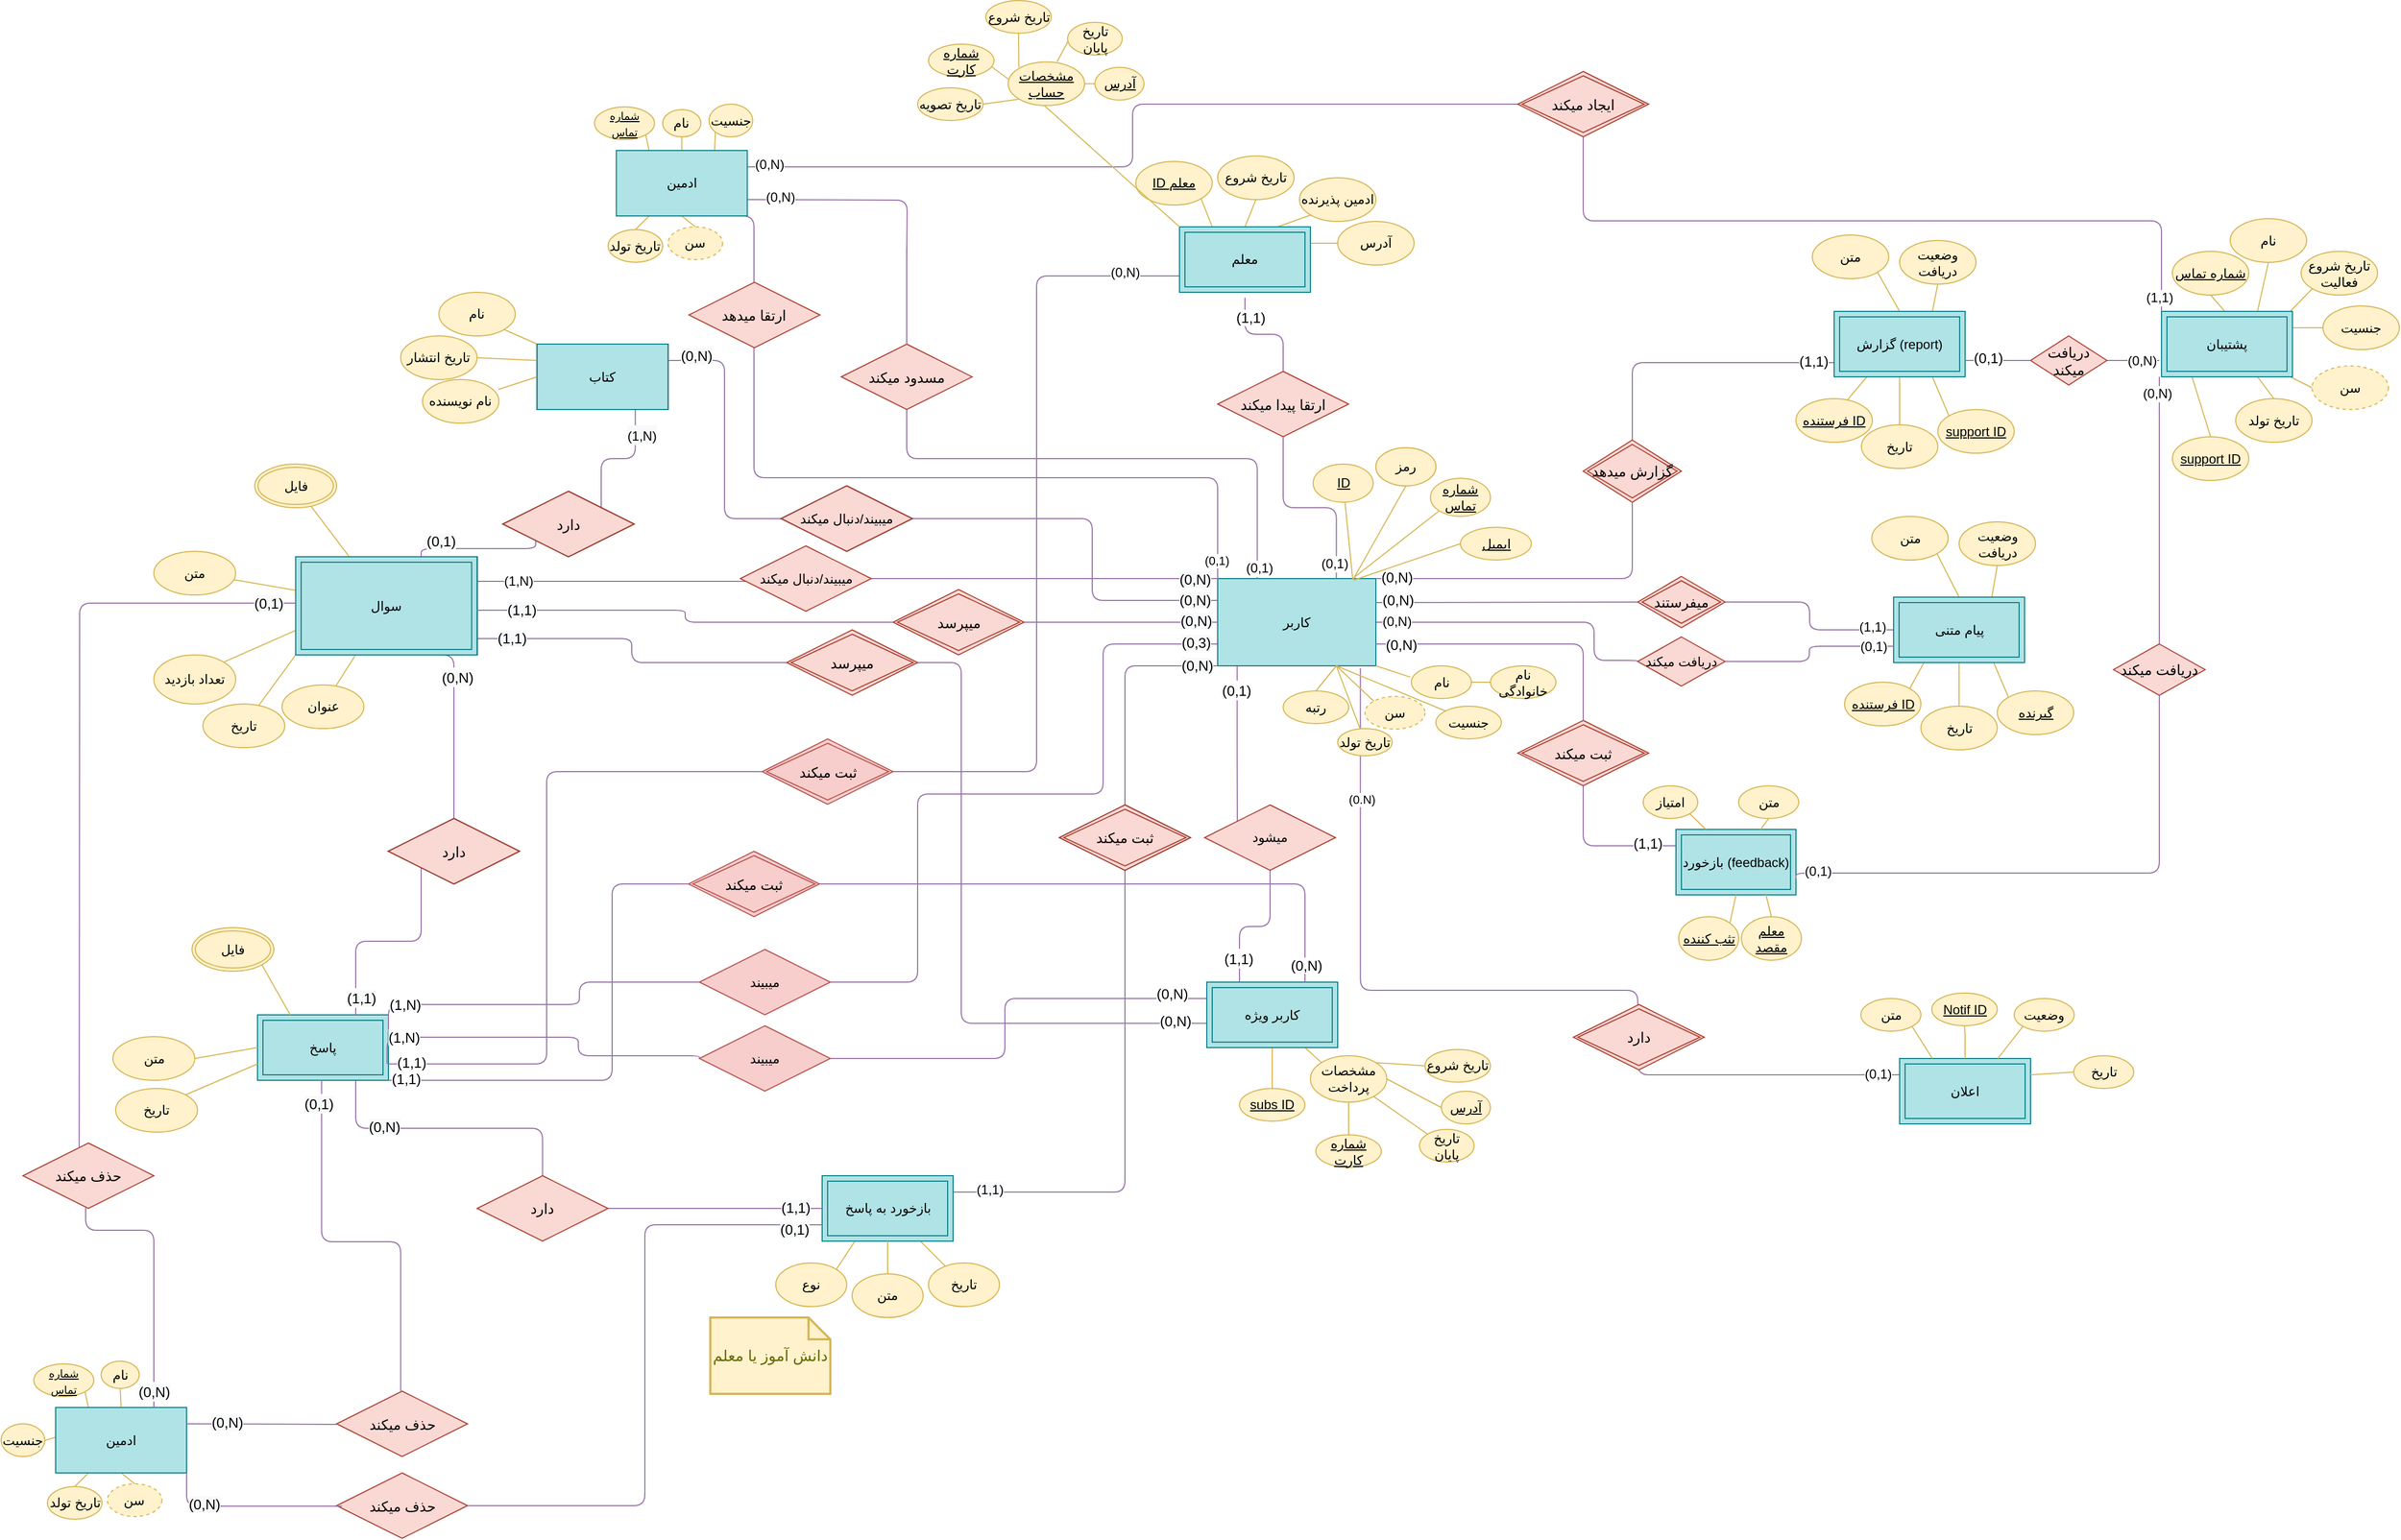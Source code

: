 <mxfile version="16.4.5" type="github">
  <diagram id="joiwjHzGV3Fkbfup1waQ" name="ERD">
    <mxGraphModel dx="4007" dy="-253" grid="1" gridSize="10" guides="1" tooltips="1" connect="1" arrows="1" fold="1" page="1" pageScale="1" pageWidth="1400" pageHeight="850" math="0" shadow="0">
      <root>
        <mxCell id="0" />
        <mxCell id="1" parent="0" />
        <mxCell id="wD62xtwmRy8nmGczu8-g-24" style="edgeStyle=elbowEdgeStyle;rounded=1;sketch=0;orthogonalLoop=1;jettySize=auto;html=1;exitX=0.75;exitY=1;exitDx=0;exitDy=0;entryX=0.5;entryY=0;entryDx=0;entryDy=0;fontSize=13;endArrow=none;endFill=0;fillColor=#e1d5e7;strokeColor=#9673a6;" parent="1" source="HE1wRxFt_pY8kTZZXHjq-1" target="wD62xtwmRy8nmGczu8-g-23" edge="1">
          <mxGeometry relative="1" as="geometry">
            <Array as="points">
              <mxPoint x="-985" y="2592.5" />
              <mxPoint x="-1005" y="2552.5" />
            </Array>
          </mxGeometry>
        </mxCell>
        <mxCell id="VoVfiDvcR9wlr6qEQ3bH-11" value="&lt;span style=&quot;font-size: 13px ; background-color: rgb(248 , 249 , 250)&quot;&gt;(0,N)&lt;/span&gt;" style="edgeLabel;html=1;align=center;verticalAlign=middle;resizable=0;points=[];fontSize=15;rotation=-1;" parent="wD62xtwmRy8nmGczu8-g-24" vertex="1" connectable="0">
          <mxGeometry x="-0.562" y="-2" relative="1" as="geometry">
            <mxPoint x="5" y="2" as="offset" />
          </mxGeometry>
        </mxCell>
        <mxCell id="taGu1QPpJdToYyZPmLTe-53" style="edgeStyle=none;rounded=1;orthogonalLoop=1;jettySize=auto;html=1;exitX=0;exitY=0.75;exitDx=0;exitDy=0;entryX=1;entryY=0;entryDx=0;entryDy=0;fontSize=13;endArrow=none;endFill=0;elbow=vertical;fillColor=#fff2cc;strokeColor=#d6b656;" parent="1" source="HE1wRxFt_pY8kTZZXHjq-1" target="HE1wRxFt_pY8kTZZXHjq-2" edge="1">
          <mxGeometry relative="1" as="geometry" />
        </mxCell>
        <mxCell id="taGu1QPpJdToYyZPmLTe-54" style="edgeStyle=none;rounded=1;orthogonalLoop=1;jettySize=auto;html=1;exitX=0;exitY=1;exitDx=0;exitDy=0;fontSize=13;endArrow=none;endFill=0;elbow=vertical;fillColor=#fff2cc;strokeColor=#d6b656;" parent="1" source="HE1wRxFt_pY8kTZZXHjq-1" target="HE1wRxFt_pY8kTZZXHjq-22" edge="1">
          <mxGeometry relative="1" as="geometry" />
        </mxCell>
        <mxCell id="HE1wRxFt_pY8kTZZXHjq-1" value="سوال" style="shape=ext;margin=3;double=1;whiteSpace=wrap;html=1;align=center;fontSize=12;" parent="1" vertex="1">
          <mxGeometry x="-1130" y="2402.5" width="166.25" height="90" as="geometry" />
        </mxCell>
        <mxCell id="HE1wRxFt_pY8kTZZXHjq-2" value="تعداد بازدید" style="ellipse;whiteSpace=wrap;html=1;align=center;fillColor=#fff2cc;strokeColor=#d6b656;" parent="1" vertex="1">
          <mxGeometry x="-1260" y="2492.5" width="75" height="45" as="geometry" />
        </mxCell>
        <mxCell id="taGu1QPpJdToYyZPmLTe-50" value="" style="edgeStyle=none;rounded=1;orthogonalLoop=1;jettySize=auto;html=1;fontSize=13;endArrow=none;endFill=0;elbow=vertical;fillColor=#fff2cc;strokeColor=#d6b656;" parent="1" source="HE1wRxFt_pY8kTZZXHjq-13" target="HE1wRxFt_pY8kTZZXHjq-1" edge="1">
          <mxGeometry relative="1" as="geometry" />
        </mxCell>
        <mxCell id="HE1wRxFt_pY8kTZZXHjq-13" value="متن" style="ellipse;whiteSpace=wrap;html=1;align=center;fillColor=#fff2cc;strokeColor=#d6b656;" parent="1" vertex="1">
          <mxGeometry x="-1260" y="2397.5" width="75" height="40" as="geometry" />
        </mxCell>
        <mxCell id="taGu1QPpJdToYyZPmLTe-48" value="" style="edgeStyle=none;rounded=1;orthogonalLoop=1;jettySize=auto;html=1;fontSize=13;endArrow=none;endFill=0;elbow=vertical;fillColor=#fff2cc;strokeColor=#d6b656;" parent="1" source="HE1wRxFt_pY8kTZZXHjq-18" target="HE1wRxFt_pY8kTZZXHjq-1" edge="1">
          <mxGeometry relative="1" as="geometry" />
        </mxCell>
        <mxCell id="HE1wRxFt_pY8kTZZXHjq-18" value="فایل" style="ellipse;shape=doubleEllipse;margin=3;whiteSpace=wrap;html=1;align=center;fillColor=#fff2cc;strokeColor=#d6b656;" parent="1" vertex="1">
          <mxGeometry x="-1167.5" y="2317.5" width="75" height="40" as="geometry" />
        </mxCell>
        <mxCell id="HE1wRxFt_pY8kTZZXHjq-22" value="تاریخ" style="ellipse;whiteSpace=wrap;html=1;align=center;fillColor=#fff2cc;strokeColor=#d6b656;" parent="1" vertex="1">
          <mxGeometry x="-1215" y="2537.5" width="75" height="40" as="geometry" />
        </mxCell>
        <mxCell id="taGu1QPpJdToYyZPmLTe-55" value="" style="edgeStyle=none;rounded=1;orthogonalLoop=1;jettySize=auto;html=1;fontSize=13;endArrow=none;endFill=0;elbow=vertical;fillColor=#fff2cc;strokeColor=#d6b656;" parent="1" source="HE1wRxFt_pY8kTZZXHjq-24" target="HE1wRxFt_pY8kTZZXHjq-1" edge="1">
          <mxGeometry relative="1" as="geometry" />
        </mxCell>
        <mxCell id="HE1wRxFt_pY8kTZZXHjq-24" value="عنوان" style="ellipse;whiteSpace=wrap;html=1;align=center;fillColor=#fff2cc;strokeColor=#d6b656;" parent="1" vertex="1">
          <mxGeometry x="-1142.5" y="2520" width="75" height="40" as="geometry" />
        </mxCell>
        <mxCell id="VoVfiDvcR9wlr6qEQ3bH-2" style="edgeStyle=orthogonalEdgeStyle;rounded=1;orthogonalLoop=1;jettySize=auto;html=1;exitX=0;exitY=0.75;exitDx=0;exitDy=0;entryX=1;entryY=0.5;entryDx=0;entryDy=0;endArrow=none;endFill=0;jumpStyle=none;jumpSize=5;startArrow=none;startFill=0;fillColor=#e1d5e7;strokeColor=#9673a6;" parent="1" source="HE1wRxFt_pY8kTZZXHjq-27" target="VoVfiDvcR9wlr6qEQ3bH-1" edge="1">
          <mxGeometry relative="1" as="geometry">
            <Array as="points">
              <mxPoint x="-390" y="2483" />
              <mxPoint x="-390" y="2620" />
              <mxPoint x="-560" y="2620" />
              <mxPoint x="-560" y="2793" />
            </Array>
          </mxGeometry>
        </mxCell>
        <mxCell id="hu9R7Tv1poegJ1zcTXb5-14" value="(" style="edgeLabel;html=1;align=center;verticalAlign=middle;resizable=0;points=[];" vertex="1" connectable="0" parent="VoVfiDvcR9wlr6qEQ3bH-2">
          <mxGeometry x="-0.934" y="-1" relative="1" as="geometry">
            <mxPoint as="offset" />
          </mxGeometry>
        </mxCell>
        <mxCell id="hu9R7Tv1poegJ1zcTXb5-15" value="&lt;span style=&quot;font-size: 13px ; background-color: rgb(248 , 249 , 250)&quot;&gt;(0,3)&lt;/span&gt;" style="edgeLabel;html=1;align=center;verticalAlign=middle;resizable=0;points=[];" vertex="1" connectable="0" parent="VoVfiDvcR9wlr6qEQ3bH-2">
          <mxGeometry x="-0.945" y="1" relative="1" as="geometry">
            <mxPoint x="-2" y="-3" as="offset" />
          </mxGeometry>
        </mxCell>
        <mxCell id="VoVfiDvcR9wlr6qEQ3bH-21" style="edgeStyle=elbowEdgeStyle;rounded=1;jumpStyle=none;jumpSize=5;orthogonalLoop=1;jettySize=auto;html=1;exitX=0.123;exitY=0.994;exitDx=0;exitDy=0;entryX=0;entryY=0;entryDx=0;entryDy=0;fontSize=15;startArrow=none;startFill=0;endArrow=none;endFill=0;elbow=vertical;fillColor=#e1d5e7;strokeColor=#9673a6;exitPerimeter=0;" parent="1" source="HE1wRxFt_pY8kTZZXHjq-27" edge="1">
          <mxGeometry relative="1" as="geometry">
            <mxPoint x="-245.0" y="2482.5" as="sourcePoint" />
            <mxPoint x="-267" y="2645" as="targetPoint" />
            <Array as="points">
              <mxPoint x="-270" y="2590" />
              <mxPoint x="-240" y="2542.5" />
            </Array>
          </mxGeometry>
        </mxCell>
        <mxCell id="VoVfiDvcR9wlr6qEQ3bH-23" value="&lt;font style=&quot;font-size: 13px&quot;&gt;(0,1)&lt;/font&gt;" style="edgeLabel;html=1;align=center;verticalAlign=middle;resizable=0;points=[];fontSize=15;rotation=0;" parent="VoVfiDvcR9wlr6qEQ3bH-21" vertex="1" connectable="0">
          <mxGeometry x="-0.783" relative="1" as="geometry">
            <mxPoint x="-1" y="6" as="offset" />
          </mxGeometry>
        </mxCell>
        <mxCell id="VoVfiDvcR9wlr6qEQ3bH-33" style="edgeStyle=orthogonalEdgeStyle;rounded=1;jumpStyle=none;jumpSize=5;orthogonalLoop=1;jettySize=auto;html=1;exitX=0.75;exitY=0;exitDx=0;exitDy=0;fontSize=10;startArrow=none;startFill=0;endArrow=none;endFill=0;elbow=vertical;entryX=0.5;entryY=1;entryDx=0;entryDy=0;fillColor=#e1d5e7;strokeColor=#9673a6;" parent="1" source="HE1wRxFt_pY8kTZZXHjq-27" target="VoVfiDvcR9wlr6qEQ3bH-34" edge="1">
          <mxGeometry relative="1" as="geometry">
            <mxPoint x="-240" y="2332.5" as="targetPoint" />
          </mxGeometry>
        </mxCell>
        <mxCell id="VoVfiDvcR9wlr6qEQ3bH-36" value="&lt;font style=&quot;font-size: 12px&quot;&gt;(0,1)&lt;/font&gt;" style="edgeLabel;html=1;align=center;verticalAlign=middle;resizable=0;points=[];fontSize=10;rotation=0;" parent="VoVfiDvcR9wlr6qEQ3bH-33" vertex="1" connectable="0">
          <mxGeometry x="-0.686" y="-5" relative="1" as="geometry">
            <mxPoint x="-7" y="14" as="offset" />
          </mxGeometry>
        </mxCell>
        <mxCell id="taGu1QPpJdToYyZPmLTe-2" style="edgeStyle=orthogonalEdgeStyle;rounded=1;orthogonalLoop=1;jettySize=auto;html=1;exitX=0.5;exitY=1;exitDx=0;exitDy=0;entryX=1;entryY=0.25;entryDx=0;entryDy=0;fontSize=10;endArrow=none;endFill=0;startArrow=none;fillColor=#e1d5e7;strokeColor=#9673a6;" parent="1" source="taGu1QPpJdToYyZPmLTe-21" target="HE1wRxFt_pY8kTZZXHjq-126" edge="1">
          <mxGeometry relative="1" as="geometry">
            <mxPoint x="-330" y="2772.5" as="sourcePoint" />
            <Array as="points">
              <mxPoint x="-370" y="2985.5" />
            </Array>
          </mxGeometry>
        </mxCell>
        <mxCell id="taGu1QPpJdToYyZPmLTe-7" value="&lt;span style=&quot;font-size: 12px ; background-color: rgb(248 , 249 , 250)&quot;&gt;(1,1)&lt;/span&gt;" style="edgeLabel;html=1;align=center;verticalAlign=middle;resizable=0;points=[];fontSize=10;" parent="taGu1QPpJdToYyZPmLTe-2" vertex="1" connectable="0">
          <mxGeometry x="0.834" y="2" relative="1" as="geometry">
            <mxPoint x="-4" y="-4" as="offset" />
          </mxGeometry>
        </mxCell>
        <mxCell id="taGu1QPpJdToYyZPmLTe-15" style="edgeStyle=elbowEdgeStyle;rounded=1;orthogonalLoop=1;jettySize=auto;html=1;exitX=0;exitY=0.25;exitDx=0;exitDy=0;entryX=1;entryY=0.5;entryDx=0;entryDy=0;fontSize=13;endArrow=none;endFill=0;fillColor=#e1d5e7;strokeColor=#9673a6;" parent="1" source="HE1wRxFt_pY8kTZZXHjq-27" target="taGu1QPpJdToYyZPmLTe-12" edge="1">
          <mxGeometry relative="1" as="geometry">
            <mxPoint x="-255" y="2424.5" as="sourcePoint" />
            <mxPoint x="-522.5" y="2127" as="targetPoint" />
            <Array as="points">
              <mxPoint x="-400" y="2443" />
              <mxPoint x="-400" y="2402.5" />
            </Array>
          </mxGeometry>
        </mxCell>
        <mxCell id="taGu1QPpJdToYyZPmLTe-18" value="&lt;span style=&quot;background-color: rgb(248 , 249 , 250)&quot;&gt;(0,N)&lt;/span&gt;" style="edgeLabel;html=1;align=center;verticalAlign=middle;resizable=0;points=[];fontSize=13;rotation=0;" parent="taGu1QPpJdToYyZPmLTe-15" vertex="1" connectable="0">
          <mxGeometry x="-0.914" y="-2" relative="1" as="geometry">
            <mxPoint x="-6" y="1" as="offset" />
          </mxGeometry>
        </mxCell>
        <mxCell id="taGu1QPpJdToYyZPmLTe-58" style="edgeStyle=elbowEdgeStyle;rounded=1;orthogonalLoop=1;jettySize=auto;html=1;exitX=1;exitY=0.5;exitDx=0;exitDy=0;entryX=0;entryY=0.5;entryDx=0;entryDy=0;fontSize=13;endArrow=none;endFill=0;startArrow=none;fillColor=#e1d5e7;strokeColor=#9673a6;" parent="1" source="taGu1QPpJdToYyZPmLTe-71" target="taGu1QPpJdToYyZPmLTe-72" edge="1">
          <mxGeometry relative="1" as="geometry">
            <mxPoint x="210" y="2445.5" as="sourcePoint" />
            <mxPoint x="275" y="2443.5" as="targetPoint" />
          </mxGeometry>
        </mxCell>
        <mxCell id="taGu1QPpJdToYyZPmLTe-62" value="(1,1)" style="edgeLabel;html=1;align=center;verticalAlign=middle;resizable=0;points=[];fontSize=13;" parent="taGu1QPpJdToYyZPmLTe-58" vertex="1" connectable="0">
          <mxGeometry x="0.703" y="1" relative="1" as="geometry">
            <mxPoint x="45" y="23" as="offset" />
          </mxGeometry>
        </mxCell>
        <mxCell id="Hy3ekmWfR84ZLkuEJmYC-1" value="&lt;font style=&quot;font-size: 12px&quot;&gt;(1,1)&lt;/font&gt;" style="edgeLabel;html=1;align=center;verticalAlign=middle;resizable=0;points=[];" parent="taGu1QPpJdToYyZPmLTe-58" vertex="1" connectable="0">
          <mxGeometry x="0.781" y="3" relative="1" as="geometry">
            <mxPoint as="offset" />
          </mxGeometry>
        </mxCell>
        <mxCell id="taGu1QPpJdToYyZPmLTe-65" style="edgeStyle=elbowEdgeStyle;rounded=1;orthogonalLoop=1;jettySize=auto;html=1;exitX=0.5;exitY=1;exitDx=0;exitDy=0;entryX=0;entryY=0.25;entryDx=0;entryDy=0;fontSize=13;endArrow=none;endFill=0;startArrow=none;fillColor=#e1d5e7;strokeColor=#9673a6;" parent="1" source="taGu1QPpJdToYyZPmLTe-67" edge="1">
          <mxGeometry relative="1" as="geometry">
            <mxPoint x="53" y="2612.5" as="sourcePoint" />
            <mxPoint x="150" y="2667.5" as="targetPoint" />
            <Array as="points">
              <mxPoint x="50" y="2667.5" />
            </Array>
          </mxGeometry>
        </mxCell>
        <mxCell id="taGu1QPpJdToYyZPmLTe-70" value="(1,1)" style="edgeLabel;html=1;align=center;verticalAlign=middle;resizable=0;points=[];fontSize=13;" parent="taGu1QPpJdToYyZPmLTe-65" vertex="1" connectable="0">
          <mxGeometry x="0.477" y="-2" relative="1" as="geometry">
            <mxPoint x="-1" y="-5" as="offset" />
          </mxGeometry>
        </mxCell>
        <mxCell id="taGu1QPpJdToYyZPmLTe-97" style="edgeStyle=elbowEdgeStyle;rounded=1;orthogonalLoop=1;jettySize=auto;html=1;exitX=0.5;exitY=0;exitDx=0;exitDy=0;entryX=0;entryY=0.75;entryDx=0;entryDy=0;fontSize=13;endArrow=none;endFill=0;startArrow=none;fillColor=#e1d5e7;strokeColor=#9673a6;" parent="1" source="Hy3ekmWfR84ZLkuEJmYC-89" edge="1">
          <mxGeometry relative="1" as="geometry">
            <mxPoint x="-140" y="2424.5" as="sourcePoint" />
            <mxPoint x="280" y="2224.5" as="targetPoint" />
            <Array as="points">
              <mxPoint x="95" y="2252.5" />
            </Array>
          </mxGeometry>
        </mxCell>
        <mxCell id="taGu1QPpJdToYyZPmLTe-99" value="(1,1)" style="edgeLabel;html=1;align=center;verticalAlign=middle;resizable=0;points=[];fontSize=13;" parent="taGu1QPpJdToYyZPmLTe-97" vertex="1" connectable="0">
          <mxGeometry x="0.934" y="-3" relative="1" as="geometry">
            <mxPoint x="-11" y="-5" as="offset" />
          </mxGeometry>
        </mxCell>
        <mxCell id="Hy3ekmWfR84ZLkuEJmYC-2" style="edgeStyle=orthogonalEdgeStyle;orthogonalLoop=1;jettySize=auto;html=1;exitX=1;exitY=0.5;exitDx=0;exitDy=0;fontSize=12;entryX=0;entryY=0.5;entryDx=0;entryDy=0;endArrow=none;endFill=0;rounded=1;fillColor=#e1d5e7;strokeColor=#9673a6;" parent="1" source="HE1wRxFt_pY8kTZZXHjq-27" target="Hy3ekmWfR84ZLkuEJmYC-3" edge="1">
          <mxGeometry relative="1" as="geometry">
            <mxPoint x="70" y="2532.5" as="targetPoint" />
            <Array as="points">
              <mxPoint x="60" y="2462.5" />
              <mxPoint x="60" y="2497.5" />
            </Array>
          </mxGeometry>
        </mxCell>
        <mxCell id="Hy3ekmWfR84ZLkuEJmYC-6" value="(0,N)" style="edgeLabel;html=1;align=center;verticalAlign=middle;resizable=0;points=[];fontSize=12;" parent="Hy3ekmWfR84ZLkuEJmYC-2" vertex="1" connectable="0">
          <mxGeometry x="-0.887" y="1" relative="1" as="geometry">
            <mxPoint x="3" as="offset" />
          </mxGeometry>
        </mxCell>
        <mxCell id="hu9R7Tv1poegJ1zcTXb5-10" style="edgeStyle=orthogonalEdgeStyle;rounded=0;orthogonalLoop=1;jettySize=auto;html=1;exitX=0.5;exitY=0;exitDx=0;exitDy=0;" edge="1" parent="1" source="HE1wRxFt_pY8kTZZXHjq-27">
          <mxGeometry relative="1" as="geometry">
            <mxPoint x="-212.857" y="2422.429" as="targetPoint" />
          </mxGeometry>
        </mxCell>
        <mxCell id="hu9R7Tv1poegJ1zcTXb5-95" style="edgeStyle=orthogonalEdgeStyle;rounded=1;orthogonalLoop=1;jettySize=auto;html=1;exitX=0.902;exitY=1.027;exitDx=0;exitDy=0;entryX=0;entryY=0.25;entryDx=0;entryDy=0;endArrow=none;endFill=0;fillColor=#e1d5e7;strokeColor=#9673a6;elbow=vertical;exitPerimeter=0;" edge="1" parent="1" source="HE1wRxFt_pY8kTZZXHjq-27" target="hu9R7Tv1poegJ1zcTXb5-81">
          <mxGeometry relative="1" as="geometry">
            <Array as="points">
              <mxPoint x="-154" y="2800" />
              <mxPoint x="100" y="2800" />
              <mxPoint x="100" y="2878" />
            </Array>
          </mxGeometry>
        </mxCell>
        <mxCell id="hu9R7Tv1poegJ1zcTXb5-99" value="&lt;span style=&quot;font-size: 12px&quot;&gt;(0,1)&lt;/span&gt;" style="edgeLabel;html=1;align=center;verticalAlign=middle;resizable=0;points=[];" vertex="1" connectable="0" parent="hu9R7Tv1poegJ1zcTXb5-95">
          <mxGeometry x="0.931" y="-3" relative="1" as="geometry">
            <mxPoint x="10" y="-4" as="offset" />
          </mxGeometry>
        </mxCell>
        <mxCell id="hu9R7Tv1poegJ1zcTXb5-100" value="(0.N)" style="edgeLabel;html=1;align=center;verticalAlign=middle;resizable=0;points=[];" vertex="1" connectable="0" parent="hu9R7Tv1poegJ1zcTXb5-95">
          <mxGeometry x="-0.722" y="1" relative="1" as="geometry">
            <mxPoint as="offset" />
          </mxGeometry>
        </mxCell>
        <mxCell id="HE1wRxFt_pY8kTZZXHjq-27" value="کاربر" style="whiteSpace=wrap;html=1;align=center;fillColor=#b0e3e6;strokeColor=#0e8088;" parent="1" vertex="1">
          <mxGeometry x="-285" y="2422.5" width="145" height="80" as="geometry" />
        </mxCell>
        <mxCell id="HE1wRxFt_pY8kTZZXHjq-32" value="سن" style="ellipse;whiteSpace=wrap;html=1;align=center;dashed=1;fillColor=#fff2cc;strokeColor=#d6b656;" parent="1" vertex="1">
          <mxGeometry x="-150" y="2530.5" width="55" height="30" as="geometry" />
        </mxCell>
        <mxCell id="HE1wRxFt_pY8kTZZXHjq-36" value="ایمیل" style="ellipse;whiteSpace=wrap;html=1;align=center;fontStyle=4;fillColor=#fff2cc;strokeColor=#d6b656;" parent="1" vertex="1">
          <mxGeometry x="-62.5" y="2375.5" width="65" height="30" as="geometry" />
        </mxCell>
        <mxCell id="taGu1QPpJdToYyZPmLTe-42" style="edgeStyle=none;rounded=1;orthogonalLoop=1;jettySize=auto;html=1;exitX=0;exitY=0;exitDx=0;exitDy=0;entryX=0.75;entryY=1;entryDx=0;entryDy=0;fontSize=13;endArrow=none;endFill=0;elbow=vertical;fillColor=#fff2cc;strokeColor=#d6b656;" parent="1" source="jYgwhV-UUO1IwPQpXhaM-21" target="HE1wRxFt_pY8kTZZXHjq-27" edge="1">
          <mxGeometry relative="1" as="geometry">
            <mxPoint x="-131.487" y="2534.032" as="sourcePoint" />
            <mxPoint x="-90" y="2547.5" as="targetPoint" />
          </mxGeometry>
        </mxCell>
        <mxCell id="HE1wRxFt_pY8kTZZXHjq-39" value="تاریخ تولد" style="ellipse;whiteSpace=wrap;html=1;align=center;fillColor=#fff2cc;strokeColor=#d6b656;" parent="1" vertex="1">
          <mxGeometry x="-175" y="2560" width="50" height="25" as="geometry" />
        </mxCell>
        <mxCell id="HE1wRxFt_pY8kTZZXHjq-53" style="edgeStyle=none;rounded=0;orthogonalLoop=1;jettySize=auto;html=1;exitX=1;exitY=0.5;exitDx=0;exitDy=0;endArrow=none;endFill=0;entryX=0;entryY=0.5;entryDx=0;entryDy=0;fillColor=#fff2cc;strokeColor=#d6b656;" parent="1" source="HE1wRxFt_pY8kTZZXHjq-40" target="HE1wRxFt_pY8kTZZXHjq-52" edge="1">
          <mxGeometry relative="1" as="geometry">
            <mxPoint x="-52.5" y="2492.5" as="targetPoint" />
            <Array as="points" />
          </mxGeometry>
        </mxCell>
        <mxCell id="HE1wRxFt_pY8kTZZXHjq-40" value="نام" style="ellipse;whiteSpace=wrap;html=1;align=center;fillColor=#fff2cc;strokeColor=#d6b656;" parent="1" vertex="1">
          <mxGeometry x="-107.5" y="2502.5" width="55" height="30" as="geometry" />
        </mxCell>
        <mxCell id="VoVfiDvcR9wlr6qEQ3bH-30" style="edgeStyle=none;rounded=1;jumpStyle=none;jumpSize=5;orthogonalLoop=1;jettySize=auto;html=1;exitX=0.5;exitY=1;exitDx=0;exitDy=0;entryX=0.857;entryY=0.006;entryDx=0;entryDy=0;fontSize=10;startArrow=none;startFill=0;endArrow=none;endFill=0;elbow=vertical;fillColor=#fff2cc;strokeColor=#d6b656;entryPerimeter=0;" parent="1" source="HE1wRxFt_pY8kTZZXHjq-41" target="HE1wRxFt_pY8kTZZXHjq-27" edge="1">
          <mxGeometry relative="1" as="geometry">
            <mxPoint x="-117.5" y="2362.5" as="targetPoint" />
          </mxGeometry>
        </mxCell>
        <mxCell id="HE1wRxFt_pY8kTZZXHjq-41" value="رمز" style="ellipse;whiteSpace=wrap;html=1;align=center;fillColor=#fff2cc;strokeColor=#d6b656;" parent="1" vertex="1">
          <mxGeometry x="-140" y="2302.5" width="55" height="35" as="geometry" />
        </mxCell>
        <mxCell id="VoVfiDvcR9wlr6qEQ3bH-29" style="edgeStyle=none;rounded=1;jumpStyle=none;jumpSize=5;orthogonalLoop=1;jettySize=auto;html=1;exitX=0;exitY=1;exitDx=0;exitDy=0;fontSize=10;startArrow=none;startFill=0;endArrow=none;endFill=0;elbow=vertical;fillColor=#fff2cc;strokeColor=#d6b656;" parent="1" source="HE1wRxFt_pY8kTZZXHjq-42" target="HE1wRxFt_pY8kTZZXHjq-27" edge="1">
          <mxGeometry relative="1" as="geometry">
            <mxPoint x="-96.069" y="2367.754" as="targetPoint" />
          </mxGeometry>
        </mxCell>
        <mxCell id="HE1wRxFt_pY8kTZZXHjq-42" value="شماره تماس" style="ellipse;whiteSpace=wrap;html=1;align=center;fontStyle=4;fillColor=#fff2cc;strokeColor=#d6b656;" parent="1" vertex="1">
          <mxGeometry x="-90" y="2330.5" width="55" height="35" as="geometry" />
        </mxCell>
        <mxCell id="VoVfiDvcR9wlr6qEQ3bH-32" style="edgeStyle=orthogonalEdgeStyle;rounded=1;jumpStyle=none;jumpSize=5;orthogonalLoop=1;jettySize=auto;html=1;exitX=0.5;exitY=1;exitDx=0;exitDy=0;fontSize=10;startArrow=none;startFill=0;endArrow=none;endFill=0;elbow=vertical;entryX=0.5;entryY=0;entryDx=0;entryDy=0;fillColor=#e1d5e7;strokeColor=#9673a6;" parent="1" target="VoVfiDvcR9wlr6qEQ3bH-34" edge="1">
          <mxGeometry relative="1" as="geometry">
            <mxPoint x="-250" y="2272.5" as="targetPoint" />
            <Array as="points">
              <mxPoint x="-260" y="2198.5" />
              <mxPoint x="-225" y="2198.5" />
            </Array>
            <mxPoint x="-260" y="2165" as="sourcePoint" />
          </mxGeometry>
        </mxCell>
        <mxCell id="VoVfiDvcR9wlr6qEQ3bH-37" value="&lt;font style=&quot;font-size: 13px&quot;&gt;(1,1)&lt;/font&gt;" style="edgeLabel;html=1;align=center;verticalAlign=middle;resizable=0;points=[];fontSize=10;rotation=0;" parent="VoVfiDvcR9wlr6qEQ3bH-32" vertex="1" connectable="0">
          <mxGeometry x="-0.254" y="5" relative="1" as="geometry">
            <mxPoint y="-11" as="offset" />
          </mxGeometry>
        </mxCell>
        <mxCell id="HE1wRxFt_pY8kTZZXHjq-52" value="نام خانوادگی" style="ellipse;whiteSpace=wrap;html=1;align=center;fillColor=#fff2cc;strokeColor=#d6b656;" parent="1" vertex="1">
          <mxGeometry x="-35" y="2502.5" width="60" height="30" as="geometry" />
        </mxCell>
        <mxCell id="HE1wRxFt_pY8kTZZXHjq-96" style="edgeStyle=none;rounded=0;orthogonalLoop=1;jettySize=auto;html=1;exitX=0.5;exitY=0;exitDx=0;exitDy=0;entryX=0.5;entryY=0;entryDx=0;entryDy=0;endArrow=none;endFill=0;fillColor=#fff2cc;strokeColor=#d6b656;" parent="1" source="HE1wRxFt_pY8kTZZXHjq-94" target="HE1wRxFt_pY8kTZZXHjq-94" edge="1">
          <mxGeometry relative="1" as="geometry" />
        </mxCell>
        <mxCell id="HE1wRxFt_pY8kTZZXHjq-97" style="edgeStyle=none;rounded=0;orthogonalLoop=1;jettySize=auto;html=1;exitX=0.5;exitY=1;exitDx=0;exitDy=0;endArrow=none;endFill=0;entryX=0.5;entryY=0;entryDx=0;entryDy=0;fillColor=#fff2cc;strokeColor=#d6b656;" parent="1" source="HE1wRxFt_pY8kTZZXHjq-90" target="HE1wRxFt_pY8kTZZXHjq-94" edge="1">
          <mxGeometry relative="1" as="geometry">
            <mxPoint x="-95" y="2962.5" as="targetPoint" />
          </mxGeometry>
        </mxCell>
        <mxCell id="HE1wRxFt_pY8kTZZXHjq-98" style="edgeStyle=none;rounded=0;orthogonalLoop=1;jettySize=auto;html=1;exitX=1;exitY=0.5;exitDx=0;exitDy=0;entryX=0;entryY=0.5;entryDx=0;entryDy=0;endArrow=none;endFill=0;fillColor=#fff2cc;strokeColor=#d6b656;" parent="1" source="HE1wRxFt_pY8kTZZXHjq-90" target="HE1wRxFt_pY8kTZZXHjq-95" edge="1">
          <mxGeometry relative="1" as="geometry" />
        </mxCell>
        <mxCell id="HE1wRxFt_pY8kTZZXHjq-101" style="edgeStyle=none;rounded=0;orthogonalLoop=1;jettySize=auto;html=1;exitX=0;exitY=0;exitDx=0;exitDy=0;entryX=0.75;entryY=1;entryDx=0;entryDy=0;endArrow=none;endFill=0;fillColor=#fff2cc;strokeColor=#d6b656;" parent="1" source="HE1wRxFt_pY8kTZZXHjq-90" target="taGu1QPpJdToYyZPmLTe-9" edge="1">
          <mxGeometry relative="1" as="geometry">
            <mxPoint x="-210" y="2852.5" as="targetPoint" />
          </mxGeometry>
        </mxCell>
        <mxCell id="HE1wRxFt_pY8kTZZXHjq-90" value="مشخصات پرداخت" style="ellipse;whiteSpace=wrap;html=1;align=center;fillColor=#fff2cc;strokeColor=#d6b656;" parent="1" vertex="1">
          <mxGeometry x="-200" y="2860" width="70" height="42.5" as="geometry" />
        </mxCell>
        <mxCell id="VoVfiDvcR9wlr6qEQ3bH-17" style="rounded=1;jumpStyle=none;jumpSize=5;orthogonalLoop=1;jettySize=auto;html=1;exitX=0;exitY=0.5;exitDx=0;exitDy=0;entryX=1;entryY=0;entryDx=0;entryDy=0;fontSize=15;startArrow=none;startFill=0;endArrow=none;endFill=0;fillColor=#fff2cc;strokeColor=#d6b656;" parent="1" source="HE1wRxFt_pY8kTZZXHjq-91" target="HE1wRxFt_pY8kTZZXHjq-90" edge="1">
          <mxGeometry relative="1" as="geometry" />
        </mxCell>
        <mxCell id="HE1wRxFt_pY8kTZZXHjq-91" value="تاریخ شروع" style="ellipse;whiteSpace=wrap;html=1;align=center;fillColor=#fff2cc;strokeColor=#d6b656;" parent="1" vertex="1">
          <mxGeometry x="-95" y="2854.21" width="60" height="30" as="geometry" />
        </mxCell>
        <mxCell id="HE1wRxFt_pY8kTZZXHjq-100" style="edgeStyle=none;rounded=0;orthogonalLoop=1;jettySize=auto;html=1;exitX=0;exitY=0;exitDx=0;exitDy=0;endArrow=none;endFill=0;fillColor=#fff2cc;strokeColor=#d6b656;" parent="1" source="HE1wRxFt_pY8kTZZXHjq-92" target="HE1wRxFt_pY8kTZZXHjq-90" edge="1">
          <mxGeometry relative="1" as="geometry" />
        </mxCell>
        <mxCell id="HE1wRxFt_pY8kTZZXHjq-92" value="تاریخ پایان" style="ellipse;whiteSpace=wrap;html=1;align=center;fillColor=#fff2cc;strokeColor=#d6b656;" parent="1" vertex="1">
          <mxGeometry x="-100" y="2927.5" width="50" height="30" as="geometry" />
        </mxCell>
        <mxCell id="HE1wRxFt_pY8kTZZXHjq-94" value="شماره کارت" style="ellipse;whiteSpace=wrap;html=1;align=center;fontStyle=4;fillColor=#fff2cc;strokeColor=#d6b656;" parent="1" vertex="1">
          <mxGeometry x="-195" y="2932.5" width="60" height="30" as="geometry" />
        </mxCell>
        <mxCell id="HE1wRxFt_pY8kTZZXHjq-95" value="آدرس" style="ellipse;whiteSpace=wrap;html=1;align=center;fontStyle=4;fillColor=#fff2cc;strokeColor=#d6b656;" parent="1" vertex="1">
          <mxGeometry x="-80" y="2892.5" width="45" height="30" as="geometry" />
        </mxCell>
        <mxCell id="wD62xtwmRy8nmGczu8-g-34" style="edgeStyle=elbowEdgeStyle;rounded=1;sketch=0;orthogonalLoop=1;jettySize=auto;elbow=vertical;html=1;exitX=0.75;exitY=1;exitDx=0;exitDy=0;entryX=1;entryY=0;entryDx=0;entryDy=0;fontSize=13;endArrow=none;endFill=0;fillColor=#e1d5e7;strokeColor=#9673a6;" parent="1" source="HE1wRxFt_pY8kTZZXHjq-102" target="wD62xtwmRy8nmGczu8-g-33" edge="1">
          <mxGeometry relative="1" as="geometry" />
        </mxCell>
        <mxCell id="VoVfiDvcR9wlr6qEQ3bH-16" value="&lt;span style=&quot;background-color: rgb(248 , 249 , 250)&quot;&gt;&lt;font style=&quot;font-size: 12px&quot;&gt;(1,N)&lt;/font&gt;&lt;/span&gt;" style="edgeLabel;html=1;align=center;verticalAlign=middle;resizable=0;points=[];fontSize=15;rotation=0;" parent="wD62xtwmRy8nmGczu8-g-34" vertex="1" connectable="0">
          <mxGeometry x="-0.798" y="-2" relative="1" as="geometry">
            <mxPoint x="7" y="10" as="offset" />
          </mxGeometry>
        </mxCell>
        <mxCell id="HE1wRxFt_pY8kTZZXHjq-102" value="کتاب" style="whiteSpace=wrap;html=1;align=center;" parent="1" vertex="1">
          <mxGeometry x="-908.75" y="2207.5" width="120" height="60" as="geometry" />
        </mxCell>
        <mxCell id="HE1wRxFt_pY8kTZZXHjq-104" style="edgeStyle=none;rounded=0;orthogonalLoop=1;jettySize=auto;html=1;exitX=0.993;exitY=0.229;exitDx=0;exitDy=0;endArrow=none;endFill=0;entryX=0;entryY=0.5;entryDx=0;entryDy=0;exitPerimeter=0;fillColor=#fff2cc;strokeColor=#d6b656;" parent="1" source="HE1wRxFt_pY8kTZZXHjq-103" target="HE1wRxFt_pY8kTZZXHjq-102" edge="1">
          <mxGeometry relative="1" as="geometry" />
        </mxCell>
        <mxCell id="HE1wRxFt_pY8kTZZXHjq-103" value="نام نویسنده" style="ellipse;whiteSpace=wrap;html=1;align=center;fillColor=#fff2cc;strokeColor=#d6b656;" parent="1" vertex="1">
          <mxGeometry x="-1013.75" y="2240" width="70" height="40" as="geometry" />
        </mxCell>
        <mxCell id="HE1wRxFt_pY8kTZZXHjq-107" style="edgeStyle=none;rounded=0;orthogonalLoop=1;jettySize=auto;html=1;exitX=1;exitY=0.5;exitDx=0;exitDy=0;entryX=0;entryY=0.25;entryDx=0;entryDy=0;endArrow=none;endFill=0;fillColor=#fff2cc;strokeColor=#d6b656;" parent="1" source="HE1wRxFt_pY8kTZZXHjq-105" target="HE1wRxFt_pY8kTZZXHjq-102" edge="1">
          <mxGeometry relative="1" as="geometry" />
        </mxCell>
        <mxCell id="HE1wRxFt_pY8kTZZXHjq-105" value="تاریخ انتشار" style="ellipse;whiteSpace=wrap;html=1;align=center;fillColor=#fff2cc;strokeColor=#d6b656;" parent="1" vertex="1">
          <mxGeometry x="-1033.75" y="2200" width="70" height="40" as="geometry" />
        </mxCell>
        <mxCell id="HE1wRxFt_pY8kTZZXHjq-108" style="edgeStyle=none;rounded=0;orthogonalLoop=1;jettySize=auto;html=1;exitX=1;exitY=1;exitDx=0;exitDy=0;entryX=0;entryY=0;entryDx=0;entryDy=0;endArrow=none;endFill=0;fillColor=#fff2cc;strokeColor=#d6b656;" parent="1" source="HE1wRxFt_pY8kTZZXHjq-106" target="HE1wRxFt_pY8kTZZXHjq-102" edge="1">
          <mxGeometry relative="1" as="geometry" />
        </mxCell>
        <mxCell id="HE1wRxFt_pY8kTZZXHjq-106" value="نام" style="ellipse;whiteSpace=wrap;html=1;align=center;fillColor=#fff2cc;strokeColor=#d6b656;" parent="1" vertex="1">
          <mxGeometry x="-998.75" y="2160" width="70" height="40" as="geometry" />
        </mxCell>
        <mxCell id="wD62xtwmRy8nmGczu8-g-29" style="edgeStyle=elbowEdgeStyle;rounded=1;sketch=0;orthogonalLoop=1;jettySize=auto;elbow=vertical;html=1;exitX=0.75;exitY=1;exitDx=0;exitDy=0;entryX=0.5;entryY=0;entryDx=0;entryDy=0;fontSize=13;endArrow=none;endFill=0;fillColor=#e1d5e7;strokeColor=#9673a6;" parent="1" source="HE1wRxFt_pY8kTZZXHjq-109" target="Hy3ekmWfR84ZLkuEJmYC-115" edge="1">
          <mxGeometry relative="1" as="geometry">
            <mxPoint x="-925.0" y="2905" as="targetPoint" />
          </mxGeometry>
        </mxCell>
        <mxCell id="VoVfiDvcR9wlr6qEQ3bH-8" value="&lt;span style=&quot;font-size: 13px ; background-color: rgb(248 , 249 , 250)&quot;&gt;(0,N)&lt;/span&gt;" style="edgeLabel;html=1;align=center;verticalAlign=middle;resizable=0;points=[];fontSize=15;" parent="wD62xtwmRy8nmGczu8-g-29" vertex="1" connectable="0">
          <mxGeometry x="-0.463" y="3" relative="1" as="geometry">
            <mxPoint as="offset" />
          </mxGeometry>
        </mxCell>
        <mxCell id="HE1wRxFt_pY8kTZZXHjq-109" value="پاسخ" style="shape=ext;margin=3;double=1;whiteSpace=wrap;html=1;align=center;fontSize=12;fillColor=#b0e3e6;strokeColor=#0e8088;" parent="1" vertex="1">
          <mxGeometry x="-1165" y="2822.5" width="120" height="60" as="geometry" />
        </mxCell>
        <mxCell id="HE1wRxFt_pY8kTZZXHjq-118" style="edgeStyle=none;rounded=0;orthogonalLoop=1;jettySize=auto;html=1;exitX=1;exitY=0.5;exitDx=0;exitDy=0;entryX=0;entryY=0.5;entryDx=0;entryDy=0;endArrow=none;endFill=0;fillColor=#fff2cc;strokeColor=#d6b656;" parent="1" source="HE1wRxFt_pY8kTZZXHjq-110" target="HE1wRxFt_pY8kTZZXHjq-109" edge="1">
          <mxGeometry relative="1" as="geometry" />
        </mxCell>
        <mxCell id="HE1wRxFt_pY8kTZZXHjq-110" value="متن" style="ellipse;whiteSpace=wrap;html=1;align=center;fillColor=#fff2cc;strokeColor=#d6b656;" parent="1" vertex="1">
          <mxGeometry x="-1297.5" y="2842.5" width="75" height="40" as="geometry" />
        </mxCell>
        <mxCell id="HE1wRxFt_pY8kTZZXHjq-121" style="edgeStyle=none;rounded=0;orthogonalLoop=1;jettySize=auto;html=1;exitX=1;exitY=0;exitDx=0;exitDy=0;entryX=0;entryY=0.75;entryDx=0;entryDy=0;endArrow=none;endFill=0;fillColor=#fff2cc;strokeColor=#d6b656;" parent="1" source="HE1wRxFt_pY8kTZZXHjq-111" target="HE1wRxFt_pY8kTZZXHjq-109" edge="1">
          <mxGeometry relative="1" as="geometry" />
        </mxCell>
        <mxCell id="HE1wRxFt_pY8kTZZXHjq-111" value="تاریخ" style="ellipse;whiteSpace=wrap;html=1;align=center;fillColor=#fff2cc;strokeColor=#d6b656;" parent="1" vertex="1">
          <mxGeometry x="-1295" y="2890" width="75" height="40" as="geometry" />
        </mxCell>
        <mxCell id="HE1wRxFt_pY8kTZZXHjq-120" style="edgeStyle=none;rounded=0;orthogonalLoop=1;jettySize=auto;html=1;exitX=1;exitY=1;exitDx=0;exitDy=0;entryX=0.25;entryY=0;entryDx=0;entryDy=0;endArrow=none;endFill=0;fillColor=#fff2cc;strokeColor=#d6b656;" parent="1" source="HE1wRxFt_pY8kTZZXHjq-117" target="HE1wRxFt_pY8kTZZXHjq-109" edge="1">
          <mxGeometry relative="1" as="geometry" />
        </mxCell>
        <mxCell id="HE1wRxFt_pY8kTZZXHjq-117" value="فایل" style="ellipse;shape=doubleEllipse;margin=3;whiteSpace=wrap;html=1;align=center;fillColor=#fff2cc;strokeColor=#d6b656;" parent="1" vertex="1">
          <mxGeometry x="-1225" y="2742.5" width="75" height="40" as="geometry" />
        </mxCell>
        <mxCell id="HE1wRxFt_pY8kTZZXHjq-138" style="edgeStyle=none;rounded=0;orthogonalLoop=1;jettySize=auto;html=1;exitX=0.75;exitY=1;exitDx=0;exitDy=0;endArrow=none;endFill=0;fillColor=#fff2cc;strokeColor=#d6b656;" parent="1" source="HE1wRxFt_pY8kTZZXHjq-126" target="HE1wRxFt_pY8kTZZXHjq-136" edge="1">
          <mxGeometry relative="1" as="geometry" />
        </mxCell>
        <mxCell id="HE1wRxFt_pY8kTZZXHjq-140" style="edgeStyle=none;rounded=0;orthogonalLoop=1;jettySize=auto;html=1;exitX=0.25;exitY=1;exitDx=0;exitDy=0;entryX=1;entryY=0;entryDx=0;entryDy=0;endArrow=none;endFill=0;fillColor=#fff2cc;strokeColor=#d6b656;" parent="1" source="HE1wRxFt_pY8kTZZXHjq-126" target="HE1wRxFt_pY8kTZZXHjq-139" edge="1">
          <mxGeometry relative="1" as="geometry" />
        </mxCell>
        <mxCell id="HE1wRxFt_pY8kTZZXHjq-126" value="بازخورد به پاسخ" style="shape=ext;margin=3;double=1;whiteSpace=wrap;html=1;align=center;fontSize=12;fillColor=#b0e3e6;strokeColor=#0e8088;" parent="1" vertex="1">
          <mxGeometry x="-647.5" y="2970" width="120" height="60" as="geometry" />
        </mxCell>
        <mxCell id="HE1wRxFt_pY8kTZZXHjq-127" style="edgeStyle=none;rounded=0;orthogonalLoop=1;jettySize=auto;html=1;exitX=0.5;exitY=0;exitDx=0;exitDy=0;entryX=0.5;entryY=1;entryDx=0;entryDy=0;endArrow=none;endFill=0;fillColor=#fff2cc;strokeColor=#d6b656;" parent="1" source="HE1wRxFt_pY8kTZZXHjq-137" target="HE1wRxFt_pY8kTZZXHjq-126" edge="1">
          <mxGeometry relative="1" as="geometry">
            <mxPoint x="-598.75" y="3050" as="sourcePoint" />
          </mxGeometry>
        </mxCell>
        <mxCell id="HE1wRxFt_pY8kTZZXHjq-134" style="edgeStyle=none;rounded=0;orthogonalLoop=1;jettySize=auto;html=1;exitX=0.5;exitY=1;exitDx=0;exitDy=0;endArrow=none;endFill=0;fillColor=#fff2cc;strokeColor=#d6b656;" parent="1" edge="1">
          <mxGeometry relative="1" as="geometry">
            <mxPoint x="-598.75" y="3090" as="sourcePoint" />
            <mxPoint x="-598.75" y="3090" as="targetPoint" />
          </mxGeometry>
        </mxCell>
        <mxCell id="HE1wRxFt_pY8kTZZXHjq-136" value="تاریخ" style="ellipse;whiteSpace=wrap;html=1;align=center;fillColor=#fff2cc;strokeColor=#d6b656;" parent="1" vertex="1">
          <mxGeometry x="-550" y="3050" width="65" height="40" as="geometry" />
        </mxCell>
        <mxCell id="HE1wRxFt_pY8kTZZXHjq-137" value="متن" style="ellipse;whiteSpace=wrap;html=1;align=center;fillColor=#fff2cc;strokeColor=#d6b656;" parent="1" vertex="1">
          <mxGeometry x="-620" y="3060" width="65" height="40" as="geometry" />
        </mxCell>
        <mxCell id="HE1wRxFt_pY8kTZZXHjq-139" value="نوع" style="ellipse;whiteSpace=wrap;html=1;align=center;fillColor=#fff2cc;strokeColor=#d6b656;" parent="1" vertex="1">
          <mxGeometry x="-690" y="3050" width="65" height="40" as="geometry" />
        </mxCell>
        <mxCell id="taGu1QPpJdToYyZPmLTe-101" style="rounded=1;orthogonalLoop=1;jettySize=auto;html=1;exitX=0.25;exitY=1;exitDx=0;exitDy=0;entryX=0.5;entryY=0;entryDx=0;entryDy=0;fontSize=13;endArrow=none;endFill=0;fillColor=#fff2cc;strokeColor=#d6b656;" parent="1" target="taGu1QPpJdToYyZPmLTe-100" edge="1">
          <mxGeometry relative="1" as="geometry">
            <mxPoint x="608" y="2237.5" as="sourcePoint" />
          </mxGeometry>
        </mxCell>
        <mxCell id="HE1wRxFt_pY8kTZZXHjq-153" style="edgeStyle=none;rounded=0;orthogonalLoop=1;jettySize=auto;html=1;exitX=0.5;exitY=1;exitDx=0;exitDy=0;entryX=0.75;entryY=0;entryDx=0;entryDy=0;fontSize=9;endArrow=none;endFill=0;fillColor=#fff2cc;strokeColor=#d6b656;" parent="1" source="HE1wRxFt_pY8kTZZXHjq-143" edge="1">
          <mxGeometry relative="1" as="geometry">
            <mxPoint x="668" y="2177.5" as="targetPoint" />
          </mxGeometry>
        </mxCell>
        <mxCell id="HE1wRxFt_pY8kTZZXHjq-143" value="نام" style="ellipse;whiteSpace=wrap;html=1;align=center;fillColor=#fff2cc;strokeColor=#d6b656;" parent="1" vertex="1">
          <mxGeometry x="643" y="2092.5" width="70" height="40" as="geometry" />
        </mxCell>
        <mxCell id="HE1wRxFt_pY8kTZZXHjq-151" style="edgeStyle=none;rounded=0;orthogonalLoop=1;jettySize=auto;html=1;exitX=0;exitY=0.5;exitDx=0;exitDy=0;entryX=1;entryY=1;entryDx=0;entryDy=0;fontSize=9;endArrow=none;endFill=0;fillColor=#fff2cc;strokeColor=#d6b656;" parent="1" source="HE1wRxFt_pY8kTZZXHjq-144" edge="1">
          <mxGeometry relative="1" as="geometry">
            <mxPoint x="698" y="2237.5" as="targetPoint" />
          </mxGeometry>
        </mxCell>
        <mxCell id="HE1wRxFt_pY8kTZZXHjq-144" value="سن" style="ellipse;whiteSpace=wrap;html=1;align=center;dashed=1;fillColor=#fff2cc;strokeColor=#d6b656;" parent="1" vertex="1">
          <mxGeometry x="718" y="2227.5" width="70" height="40" as="geometry" />
        </mxCell>
        <mxCell id="HE1wRxFt_pY8kTZZXHjq-152" style="edgeStyle=none;rounded=0;orthogonalLoop=1;jettySize=auto;html=1;exitX=0.5;exitY=0;exitDx=0;exitDy=0;entryX=0.75;entryY=1;entryDx=0;entryDy=0;fontSize=9;endArrow=none;endFill=0;fillColor=#fff2cc;strokeColor=#d6b656;" parent="1" source="HE1wRxFt_pY8kTZZXHjq-145" edge="1">
          <mxGeometry relative="1" as="geometry">
            <mxPoint x="668" y="2237.5" as="targetPoint" />
          </mxGeometry>
        </mxCell>
        <mxCell id="HE1wRxFt_pY8kTZZXHjq-145" value="تاریخ تولد" style="ellipse;whiteSpace=wrap;html=1;align=center;fillColor=#fff2cc;strokeColor=#d6b656;" parent="1" vertex="1">
          <mxGeometry x="648" y="2257.5" width="70" height="40" as="geometry" />
        </mxCell>
        <mxCell id="HE1wRxFt_pY8kTZZXHjq-150" style="edgeStyle=none;rounded=0;orthogonalLoop=1;jettySize=auto;html=1;exitX=0;exitY=0.5;exitDx=0;exitDy=0;entryX=1;entryY=0.25;entryDx=0;entryDy=0;fontSize=9;endArrow=none;endFill=0;fillColor=#fff2cc;strokeColor=#d6b656;" parent="1" source="HE1wRxFt_pY8kTZZXHjq-146" edge="1">
          <mxGeometry relative="1" as="geometry">
            <mxPoint x="698" y="2192.5" as="targetPoint" />
          </mxGeometry>
        </mxCell>
        <mxCell id="HE1wRxFt_pY8kTZZXHjq-146" value="جنسیت" style="ellipse;whiteSpace=wrap;html=1;align=center;fillColor=#fff2cc;strokeColor=#d6b656;" parent="1" vertex="1">
          <mxGeometry x="728" y="2172.5" width="70" height="40" as="geometry" />
        </mxCell>
        <mxCell id="HE1wRxFt_pY8kTZZXHjq-149" style="edgeStyle=none;rounded=0;orthogonalLoop=1;jettySize=auto;html=1;exitX=0;exitY=1;exitDx=0;exitDy=0;entryX=1;entryY=0;entryDx=0;entryDy=0;fontSize=9;endArrow=none;endFill=0;fillColor=#fff2cc;strokeColor=#d6b656;" parent="1" source="HE1wRxFt_pY8kTZZXHjq-147" edge="1">
          <mxGeometry relative="1" as="geometry">
            <mxPoint x="698" y="2177.5" as="targetPoint" />
          </mxGeometry>
        </mxCell>
        <mxCell id="HE1wRxFt_pY8kTZZXHjq-147" value="تاریخ شروع فعالیت" style="ellipse;whiteSpace=wrap;html=1;align=center;fillColor=#fff2cc;strokeColor=#d6b656;" parent="1" vertex="1">
          <mxGeometry x="708" y="2122.5" width="70" height="40" as="geometry" />
        </mxCell>
        <mxCell id="HE1wRxFt_pY8kTZZXHjq-154" style="edgeStyle=none;rounded=0;orthogonalLoop=1;jettySize=auto;html=1;exitX=0.5;exitY=1;exitDx=0;exitDy=0;entryX=0.5;entryY=0;entryDx=0;entryDy=0;fontSize=9;endArrow=none;endFill=0;fillColor=#fff2cc;strokeColor=#d6b656;" parent="1" source="HE1wRxFt_pY8kTZZXHjq-148" edge="1">
          <mxGeometry relative="1" as="geometry">
            <mxPoint x="638" y="2177.5" as="targetPoint" />
          </mxGeometry>
        </mxCell>
        <mxCell id="HE1wRxFt_pY8kTZZXHjq-148" value="شماره تماس" style="ellipse;whiteSpace=wrap;html=1;align=center;fontStyle=4;fillColor=#fff2cc;strokeColor=#d6b656;" parent="1" vertex="1">
          <mxGeometry x="590" y="2122.5" width="70" height="40" as="geometry" />
        </mxCell>
        <mxCell id="Hy3ekmWfR84ZLkuEJmYC-10" style="edgeStyle=orthogonalEdgeStyle;rounded=1;orthogonalLoop=1;jettySize=auto;html=1;exitX=1;exitY=0.75;exitDx=0;exitDy=0;fontSize=12;endArrow=none;endFill=0;fillColor=#e1d5e7;strokeColor=#9673a6;" parent="1" edge="1">
          <mxGeometry relative="1" as="geometry">
            <mxPoint x="-716.15" y="2075" as="sourcePoint" />
            <mxPoint x="-570" y="2130" as="targetPoint" />
          </mxGeometry>
        </mxCell>
        <mxCell id="Hy3ekmWfR84ZLkuEJmYC-14" value="(0,N)" style="edgeLabel;html=1;align=center;verticalAlign=middle;resizable=0;points=[];fontSize=12;" parent="Hy3ekmWfR84ZLkuEJmYC-10" vertex="1" connectable="0">
          <mxGeometry x="-0.701" y="-2" relative="1" as="geometry">
            <mxPoint y="-4" as="offset" />
          </mxGeometry>
        </mxCell>
        <mxCell id="HE1wRxFt_pY8kTZZXHjq-159" style="edgeStyle=none;rounded=0;orthogonalLoop=1;jettySize=auto;html=1;exitX=0.5;exitY=1;exitDx=0;exitDy=0;entryX=0.5;entryY=0;entryDx=0;entryDy=0;fontSize=9;endArrow=none;endFill=0;fillColor=#fff2cc;strokeColor=#d6b656;" parent="1" source="HE1wRxFt_pY8kTZZXHjq-160" edge="1">
          <mxGeometry relative="1" as="geometry">
            <mxPoint x="-776.15" y="2030" as="targetPoint" />
          </mxGeometry>
        </mxCell>
        <mxCell id="HE1wRxFt_pY8kTZZXHjq-160" value="نام" style="ellipse;whiteSpace=wrap;html=1;align=center;fillColor=#fff2cc;strokeColor=#d6b656;" parent="1" vertex="1">
          <mxGeometry x="-793.65" y="1992.5" width="35" height="25" as="geometry" />
        </mxCell>
        <mxCell id="HE1wRxFt_pY8kTZZXHjq-161" style="edgeStyle=none;rounded=0;orthogonalLoop=1;jettySize=auto;html=1;exitX=0.5;exitY=0;exitDx=0;exitDy=0;entryX=0.5;entryY=1;entryDx=0;entryDy=0;fontSize=9;endArrow=none;endFill=0;fillColor=#fff2cc;strokeColor=#d6b656;" parent="1" source="HE1wRxFt_pY8kTZZXHjq-162" edge="1">
          <mxGeometry relative="1" as="geometry">
            <mxPoint x="-776.15" y="2090" as="targetPoint" />
          </mxGeometry>
        </mxCell>
        <mxCell id="HE1wRxFt_pY8kTZZXHjq-162" value="سن" style="ellipse;whiteSpace=wrap;html=1;align=center;dashed=1;fillColor=#fff2cc;strokeColor=#d6b656;" parent="1" vertex="1">
          <mxGeometry x="-788.75" y="2100" width="50" height="30" as="geometry" />
        </mxCell>
        <mxCell id="HE1wRxFt_pY8kTZZXHjq-163" style="edgeStyle=none;rounded=0;orthogonalLoop=1;jettySize=auto;html=1;exitX=0.5;exitY=0;exitDx=0;exitDy=0;entryX=0.25;entryY=1;entryDx=0;entryDy=0;fontSize=9;endArrow=none;endFill=0;fillColor=#fff2cc;strokeColor=#d6b656;" parent="1" source="HE1wRxFt_pY8kTZZXHjq-164" edge="1">
          <mxGeometry relative="1" as="geometry">
            <mxPoint x="-806.15" y="2090" as="targetPoint" />
          </mxGeometry>
        </mxCell>
        <mxCell id="HE1wRxFt_pY8kTZZXHjq-164" value="تاریخ تولد" style="ellipse;whiteSpace=wrap;html=1;align=center;fillColor=#fff2cc;strokeColor=#d6b656;" parent="1" vertex="1">
          <mxGeometry x="-843.65" y="2102.5" width="50" height="30" as="geometry" />
        </mxCell>
        <mxCell id="HE1wRxFt_pY8kTZZXHjq-167" style="edgeStyle=none;rounded=0;orthogonalLoop=1;jettySize=auto;html=1;exitX=0;exitY=1;exitDx=0;exitDy=0;entryX=0.75;entryY=0;entryDx=0;entryDy=0;fontSize=9;endArrow=none;endFill=0;fillColor=#fff2cc;strokeColor=#d6b656;" parent="1" source="HE1wRxFt_pY8kTZZXHjq-171" edge="1">
          <mxGeometry relative="1" as="geometry">
            <mxPoint x="-731.515" y="2009.213" as="sourcePoint" />
            <mxPoint x="-746.15" y="2030" as="targetPoint" />
          </mxGeometry>
        </mxCell>
        <mxCell id="HE1wRxFt_pY8kTZZXHjq-169" style="edgeStyle=none;rounded=0;orthogonalLoop=1;jettySize=auto;html=1;exitX=1;exitY=1;exitDx=0;exitDy=0;fontSize=9;endArrow=none;endFill=0;entryX=0.25;entryY=0;entryDx=0;entryDy=0;fillColor=#fff2cc;strokeColor=#d6b656;" parent="1" source="HE1wRxFt_pY8kTZZXHjq-170" edge="1">
          <mxGeometry relative="1" as="geometry">
            <mxPoint x="-806.15" y="2030" as="targetPoint" />
          </mxGeometry>
        </mxCell>
        <mxCell id="HE1wRxFt_pY8kTZZXHjq-170" value="&lt;font style=&quot;font-size: 10px&quot;&gt;شماره تماس&lt;/font&gt;" style="ellipse;whiteSpace=wrap;html=1;align=center;fontStyle=4;fillColor=#fff2cc;strokeColor=#d6b656;" parent="1" vertex="1">
          <mxGeometry x="-856.15" y="1990" width="55" height="30" as="geometry" />
        </mxCell>
        <mxCell id="HE1wRxFt_pY8kTZZXHjq-171" value="جنسیت" style="ellipse;whiteSpace=wrap;html=1;align=center;fillColor=#fff2cc;strokeColor=#d6b656;" parent="1" vertex="1">
          <mxGeometry x="-751.15" y="1987.5" width="40" height="30" as="geometry" />
        </mxCell>
        <mxCell id="HE1wRxFt_pY8kTZZXHjq-181" style="edgeStyle=none;rounded=0;orthogonalLoop=1;jettySize=auto;html=1;exitX=0.25;exitY=1;exitDx=0;exitDy=0;entryX=1;entryY=0;entryDx=0;entryDy=0;fontSize=10;endArrow=none;endFill=0;fillColor=#fff2cc;strokeColor=#d6b656;" parent="1" target="HE1wRxFt_pY8kTZZXHjq-183" edge="1">
          <mxGeometry relative="1" as="geometry">
            <mxPoint x="346.19" y="2517.18" as="targetPoint" />
            <mxPoint x="364.5" y="2495.5" as="sourcePoint" />
          </mxGeometry>
        </mxCell>
        <mxCell id="HE1wRxFt_pY8kTZZXHjq-185" style="edgeStyle=none;rounded=0;orthogonalLoop=1;jettySize=auto;html=1;exitX=0.75;exitY=1;exitDx=0;exitDy=0;entryX=0;entryY=0;entryDx=0;entryDy=0;fontSize=10;endArrow=none;endFill=0;fillColor=#fff2cc;strokeColor=#d6b656;" parent="1" target="HE1wRxFt_pY8kTZZXHjq-184" edge="1">
          <mxGeometry relative="1" as="geometry">
            <mxPoint x="424.5" y="2495.5" as="sourcePoint" />
          </mxGeometry>
        </mxCell>
        <mxCell id="HE1wRxFt_pY8kTZZXHjq-175" style="edgeStyle=none;rounded=0;orthogonalLoop=1;jettySize=auto;html=1;exitX=0.5;exitY=1;exitDx=0;exitDy=0;entryX=0.75;entryY=0;entryDx=0;entryDy=0;fontSize=10;endArrow=none;endFill=0;fillColor=#fff2cc;strokeColor=#d6b656;" parent="1" source="HE1wRxFt_pY8kTZZXHjq-174" target="taGu1QPpJdToYyZPmLTe-72" edge="1">
          <mxGeometry relative="1" as="geometry">
            <mxPoint x="424.5" y="2435.5" as="targetPoint" />
          </mxGeometry>
        </mxCell>
        <mxCell id="HE1wRxFt_pY8kTZZXHjq-174" value="وضعیت دریافت" style="ellipse;whiteSpace=wrap;html=1;align=center;fillColor=#fff2cc;strokeColor=#d6b656;" parent="1" vertex="1">
          <mxGeometry x="394.5" y="2370.5" width="70" height="40" as="geometry" />
        </mxCell>
        <mxCell id="HE1wRxFt_pY8kTZZXHjq-177" style="edgeStyle=none;rounded=0;orthogonalLoop=1;jettySize=auto;html=1;exitX=1;exitY=1;exitDx=0;exitDy=0;entryX=0.5;entryY=0;entryDx=0;entryDy=0;fontSize=10;endArrow=none;endFill=0;fillColor=#fff2cc;strokeColor=#d6b656;" parent="1" source="HE1wRxFt_pY8kTZZXHjq-176" target="taGu1QPpJdToYyZPmLTe-72" edge="1">
          <mxGeometry relative="1" as="geometry">
            <mxPoint x="394.5" y="2435.5" as="targetPoint" />
          </mxGeometry>
        </mxCell>
        <mxCell id="HE1wRxFt_pY8kTZZXHjq-176" value="متن" style="ellipse;whiteSpace=wrap;html=1;align=center;fillColor=#fff2cc;strokeColor=#d6b656;" parent="1" vertex="1">
          <mxGeometry x="314.5" y="2365.5" width="70" height="40" as="geometry" />
        </mxCell>
        <mxCell id="HE1wRxFt_pY8kTZZXHjq-179" style="edgeStyle=none;rounded=0;orthogonalLoop=1;jettySize=auto;html=1;exitX=0.5;exitY=0;exitDx=0;exitDy=0;entryX=0.5;entryY=1;entryDx=0;entryDy=0;fontSize=10;endArrow=none;endFill=0;fillColor=#fff2cc;strokeColor=#d6b656;" parent="1" edge="1">
          <mxGeometry relative="1" as="geometry">
            <mxPoint x="394.5" y="2545.5" as="sourcePoint" />
            <mxPoint x="394.5" y="2495.5" as="targetPoint" />
          </mxGeometry>
        </mxCell>
        <mxCell id="HE1wRxFt_pY8kTZZXHjq-178" value="تاریخ" style="ellipse;whiteSpace=wrap;html=1;align=center;fillColor=#fff2cc;strokeColor=#d6b656;" parent="1" vertex="1">
          <mxGeometry x="359.5" y="2539.5" width="70" height="40" as="geometry" />
        </mxCell>
        <mxCell id="HE1wRxFt_pY8kTZZXHjq-183" value="فرستنده ID" style="ellipse;whiteSpace=wrap;html=1;align=center;fontStyle=4;fillColor=#fff2cc;strokeColor=#d6b656;" parent="1" vertex="1">
          <mxGeometry x="289.5" y="2517.5" width="70" height="40" as="geometry" />
        </mxCell>
        <mxCell id="HE1wRxFt_pY8kTZZXHjq-184" value="گیرنده" style="ellipse;whiteSpace=wrap;html=1;align=center;fontStyle=4;fillColor=#fff2cc;strokeColor=#d6b656;" parent="1" vertex="1">
          <mxGeometry x="429.5" y="2525.5" width="70" height="40" as="geometry" />
        </mxCell>
        <mxCell id="Hy3ekmWfR84ZLkuEJmYC-80" style="edgeStyle=elbowEdgeStyle;rounded=1;orthogonalLoop=1;jettySize=auto;elbow=vertical;html=1;exitX=0.5;exitY=0;exitDx=0;exitDy=0;entryX=0;entryY=1;entryDx=0;entryDy=0;fontSize=12;endArrow=none;endFill=0;startArrow=none;fillColor=#e1d5e7;strokeColor=#9673a6;" parent="1" source="Hy3ekmWfR84ZLkuEJmYC-84" edge="1">
          <mxGeometry relative="1" as="geometry">
            <mxPoint x="578" y="2237.5" as="targetPoint" />
            <Array as="points" />
          </mxGeometry>
        </mxCell>
        <mxCell id="Hy3ekmWfR84ZLkuEJmYC-82" value="(0,N)" style="edgeLabel;html=1;align=center;verticalAlign=middle;resizable=0;points=[];fontSize=12;" parent="Hy3ekmWfR84ZLkuEJmYC-80" vertex="1" connectable="0">
          <mxGeometry x="0.954" y="2" relative="1" as="geometry">
            <mxPoint y="10" as="offset" />
          </mxGeometry>
        </mxCell>
        <mxCell id="HE1wRxFt_pY8kTZZXHjq-202" value="بازخورد (feedback)" style="shape=ext;margin=3;double=1;whiteSpace=wrap;html=1;align=center;fontSize=12;fillColor=#b0e3e6;strokeColor=#0e8088;" parent="1" vertex="1">
          <mxGeometry x="135" y="2652.5" width="110" height="60" as="geometry" />
        </mxCell>
        <mxCell id="HE1wRxFt_pY8kTZZXHjq-210" style="edgeStyle=none;rounded=0;orthogonalLoop=1;jettySize=auto;html=1;exitX=0.5;exitY=1;exitDx=0;exitDy=0;fontSize=10;endArrow=none;endFill=0;fillColor=#fff2cc;strokeColor=#d6b656;" parent="1" source="HE1wRxFt_pY8kTZZXHjq-203" target="HE1wRxFt_pY8kTZZXHjq-202" edge="1">
          <mxGeometry relative="1" as="geometry" />
        </mxCell>
        <mxCell id="HE1wRxFt_pY8kTZZXHjq-203" value="متن" style="ellipse;whiteSpace=wrap;html=1;align=center;fillColor=#fff2cc;strokeColor=#d6b656;" parent="1" vertex="1">
          <mxGeometry x="192.5" y="2612.5" width="55" height="30" as="geometry" />
        </mxCell>
        <mxCell id="HE1wRxFt_pY8kTZZXHjq-209" style="edgeStyle=none;rounded=0;orthogonalLoop=1;jettySize=auto;html=1;exitX=1;exitY=1;exitDx=0;exitDy=0;entryX=0.25;entryY=0;entryDx=0;entryDy=0;fontSize=10;endArrow=none;endFill=0;fillColor=#fff2cc;strokeColor=#d6b656;" parent="1" source="HE1wRxFt_pY8kTZZXHjq-204" target="HE1wRxFt_pY8kTZZXHjq-202" edge="1">
          <mxGeometry relative="1" as="geometry" />
        </mxCell>
        <mxCell id="HE1wRxFt_pY8kTZZXHjq-204" value="امتیاز" style="ellipse;whiteSpace=wrap;html=1;align=center;fillColor=#fff2cc;strokeColor=#d6b656;" parent="1" vertex="1">
          <mxGeometry x="105" y="2612.5" width="50" height="30" as="geometry" />
        </mxCell>
        <mxCell id="HE1wRxFt_pY8kTZZXHjq-213" style="edgeStyle=none;rounded=0;orthogonalLoop=1;jettySize=auto;html=1;exitX=1;exitY=0;exitDx=0;exitDy=0;entryX=0.5;entryY=1;entryDx=0;entryDy=0;fontSize=10;endArrow=none;endFill=0;fillColor=#fff2cc;strokeColor=#d6b656;" parent="1" source="HE1wRxFt_pY8kTZZXHjq-208" target="HE1wRxFt_pY8kTZZXHjq-202" edge="1">
          <mxGeometry relative="1" as="geometry" />
        </mxCell>
        <mxCell id="HE1wRxFt_pY8kTZZXHjq-208" value="تثب کننده" style="ellipse;whiteSpace=wrap;html=1;align=center;fontStyle=4;fillColor=#fff2cc;strokeColor=#d6b656;" parent="1" vertex="1">
          <mxGeometry x="137.5" y="2732.5" width="55" height="40" as="geometry" />
        </mxCell>
        <mxCell id="HE1wRxFt_pY8kTZZXHjq-212" style="edgeStyle=none;rounded=0;orthogonalLoop=1;jettySize=auto;html=1;exitX=0.5;exitY=0;exitDx=0;exitDy=0;entryX=0.75;entryY=1;entryDx=0;entryDy=0;fontSize=10;endArrow=none;endFill=0;fillColor=#fff2cc;strokeColor=#d6b656;" parent="1" source="HE1wRxFt_pY8kTZZXHjq-211" target="HE1wRxFt_pY8kTZZXHjq-202" edge="1">
          <mxGeometry relative="1" as="geometry" />
        </mxCell>
        <mxCell id="HE1wRxFt_pY8kTZZXHjq-211" value="معلم مقصد" style="ellipse;whiteSpace=wrap;html=1;align=center;fontStyle=4;fillColor=#fff2cc;strokeColor=#d6b656;" parent="1" vertex="1">
          <mxGeometry x="195" y="2732.5" width="55" height="40" as="geometry" />
        </mxCell>
        <mxCell id="wD62xtwmRy8nmGczu8-g-16" style="rounded=1;sketch=0;orthogonalLoop=1;jettySize=auto;html=1;exitX=1;exitY=0.5;exitDx=0;exitDy=0;endArrow=none;endFill=0;edgeStyle=elbowEdgeStyle;elbow=vertical;entryX=0;entryY=0.5;entryDx=0;entryDy=0;fillColor=#e1d5e7;strokeColor=#9673a6;" parent="1" source="jYgwhV-UUO1IwPQpXhaM-1" target="HE1wRxFt_pY8kTZZXHjq-27" edge="1">
          <mxGeometry relative="1" as="geometry">
            <mxPoint x="-590" y="2462.5" as="sourcePoint" />
            <Array as="points">
              <mxPoint x="-340" y="2462.5" />
              <mxPoint x="-410" y="2477.5" />
              <mxPoint x="-520" y="2457.5" />
            </Array>
          </mxGeometry>
        </mxCell>
        <mxCell id="VoVfiDvcR9wlr6qEQ3bH-14" value="&lt;span style=&quot;font-size: 13px ; background-color: rgb(248 , 249 , 250)&quot;&gt;(0,N)&lt;/span&gt;" style="edgeLabel;html=1;align=center;verticalAlign=middle;resizable=0;points=[];fontSize=15;" parent="wD62xtwmRy8nmGczu8-g-16" vertex="1" connectable="0">
          <mxGeometry x="0.78" relative="1" as="geometry">
            <mxPoint x="-1" y="-3" as="offset" />
          </mxGeometry>
        </mxCell>
        <mxCell id="wD62xtwmRy8nmGczu8-g-20" style="rounded=1;sketch=0;orthogonalLoop=1;jettySize=auto;html=1;exitX=0;exitY=0.5;exitDx=0;exitDy=0;entryX=1;entryY=0.833;entryDx=0;entryDy=0;fontSize=13;endArrow=none;endFill=0;edgeStyle=elbowEdgeStyle;entryPerimeter=0;fillColor=#e1d5e7;strokeColor=#9673a6;" parent="1" source="Hy3ekmWfR84ZLkuEJmYC-118" target="HE1wRxFt_pY8kTZZXHjq-1" edge="1">
          <mxGeometry relative="1" as="geometry">
            <mxPoint x="-680" y="2477.5" as="sourcePoint" />
            <mxPoint x="-955" y="2461.5" as="targetPoint" />
          </mxGeometry>
        </mxCell>
        <mxCell id="VoVfiDvcR9wlr6qEQ3bH-12" value="&lt;span style=&quot;font-size: 13px ; background-color: rgb(248 , 249 , 250)&quot;&gt;(1,1)&lt;/span&gt;" style="edgeLabel;html=1;align=center;verticalAlign=middle;resizable=0;points=[];fontSize=15;" parent="wD62xtwmRy8nmGczu8-g-20" vertex="1" connectable="0">
          <mxGeometry x="0.795" y="-2" relative="1" as="geometry">
            <mxPoint as="offset" />
          </mxGeometry>
        </mxCell>
        <mxCell id="wD62xtwmRy8nmGczu8-g-26" style="edgeStyle=elbowEdgeStyle;rounded=1;sketch=0;orthogonalLoop=1;jettySize=auto;html=1;exitX=0;exitY=1;exitDx=0;exitDy=0;entryX=0.75;entryY=0;entryDx=0;entryDy=0;fontSize=13;endArrow=none;endFill=0;elbow=vertical;fillColor=#e1d5e7;strokeColor=#9673a6;" parent="1" source="wD62xtwmRy8nmGczu8-g-23" target="HE1wRxFt_pY8kTZZXHjq-109" edge="1">
          <mxGeometry relative="1" as="geometry" />
        </mxCell>
        <mxCell id="VoVfiDvcR9wlr6qEQ3bH-10" value="&lt;span style=&quot;font-size: 13px ; background-color: rgb(248 , 249 , 250)&quot;&gt;(1,1)&lt;/span&gt;" style="edgeLabel;html=1;align=center;verticalAlign=middle;resizable=0;points=[];fontSize=15;rotation=0;" parent="wD62xtwmRy8nmGczu8-g-26" vertex="1" connectable="0">
          <mxGeometry x="0.799" relative="1" as="geometry">
            <mxPoint x="5" y="3" as="offset" />
          </mxGeometry>
        </mxCell>
        <mxCell id="wD62xtwmRy8nmGczu8-g-23" value="دارد" style="shape=rhombus;perimeter=rhombusPerimeter;whiteSpace=wrap;html=1;align=center;rounded=0;sketch=0;fontSize=13;" parent="1" vertex="1">
          <mxGeometry x="-1045" y="2642.5" width="120" height="60" as="geometry" />
        </mxCell>
        <mxCell id="wD62xtwmRy8nmGczu8-g-30" style="edgeStyle=elbowEdgeStyle;rounded=1;sketch=0;orthogonalLoop=1;jettySize=auto;html=1;exitX=1;exitY=0.5;exitDx=0;exitDy=0;entryX=0;entryY=0.5;entryDx=0;entryDy=0;fontSize=13;endArrow=none;endFill=0;fillColor=#e1d5e7;strokeColor=#9673a6;" parent="1" source="Hy3ekmWfR84ZLkuEJmYC-115" target="HE1wRxFt_pY8kTZZXHjq-126" edge="1">
          <mxGeometry relative="1" as="geometry">
            <mxPoint x="-865.0" y="2905" as="sourcePoint" />
          </mxGeometry>
        </mxCell>
        <mxCell id="VoVfiDvcR9wlr6qEQ3bH-9" value="&lt;span style=&quot;font-size: 13px ; background-color: rgb(248 , 249 , 250)&quot;&gt;(1,1)&lt;/span&gt;" style="edgeLabel;html=1;align=center;verticalAlign=middle;resizable=0;points=[];fontSize=15;" parent="wD62xtwmRy8nmGczu8-g-30" vertex="1" connectable="0">
          <mxGeometry x="0.446" y="-2" relative="1" as="geometry">
            <mxPoint x="29" y="-4" as="offset" />
          </mxGeometry>
        </mxCell>
        <mxCell id="wD62xtwmRy8nmGczu8-g-35" style="rounded=1;sketch=0;orthogonalLoop=1;jettySize=auto;html=1;exitX=0;exitY=1;exitDx=0;exitDy=0;entryX=0.5;entryY=0;entryDx=0;entryDy=0;fontSize=13;endArrow=none;endFill=0;edgeStyle=elbowEdgeStyle;elbow=vertical;fillColor=#e1d5e7;strokeColor=#9673a6;" parent="1" source="wD62xtwmRy8nmGczu8-g-33" edge="1">
          <mxGeometry relative="1" as="geometry">
            <mxPoint x="-940" y="2372.5" as="sourcePoint" />
            <mxPoint x="-1015" y="2402.5" as="targetPoint" />
          </mxGeometry>
        </mxCell>
        <mxCell id="VoVfiDvcR9wlr6qEQ3bH-13" value="&lt;span style=&quot;font-size: 13px ; background-color: rgb(248 , 249 , 250)&quot;&gt;(0,1)&lt;/span&gt;" style="edgeLabel;html=1;align=center;verticalAlign=middle;resizable=0;points=[];fontSize=15;rotation=0;" parent="wD62xtwmRy8nmGczu8-g-35" vertex="1" connectable="0">
          <mxGeometry x="0.779" relative="1" as="geometry">
            <mxPoint x="12" y="-8" as="offset" />
          </mxGeometry>
        </mxCell>
        <mxCell id="wD62xtwmRy8nmGczu8-g-33" value="دارد" style="shape=rhombus;perimeter=rhombusPerimeter;whiteSpace=wrap;html=1;align=center;rounded=0;sketch=0;fontSize=13;" parent="1" vertex="1">
          <mxGeometry x="-940" y="2342.5" width="120" height="60" as="geometry" />
        </mxCell>
        <mxCell id="wD62xtwmRy8nmGczu8-g-56" style="edgeStyle=none;rounded=1;sketch=0;orthogonalLoop=1;jettySize=auto;html=1;exitX=1;exitY=1;exitDx=0;exitDy=0;entryX=0.25;entryY=0;entryDx=0;entryDy=0;fontSize=13;endArrow=none;endFill=0;elbow=vertical;fillColor=#fff2cc;strokeColor=#d6b656;" parent="1" source="wD62xtwmRy8nmGczu8-g-38" target="taGu1QPpJdToYyZPmLTe-10" edge="1">
          <mxGeometry relative="1" as="geometry">
            <mxPoint x="-290" y="2105" as="targetPoint" />
          </mxGeometry>
        </mxCell>
        <mxCell id="wD62xtwmRy8nmGczu8-g-38" value="ID معلم" style="ellipse;whiteSpace=wrap;html=1;align=center;fontStyle=4;fillColor=#fff2cc;strokeColor=#d6b656;" parent="1" vertex="1">
          <mxGeometry x="-360" y="2040" width="70" height="40" as="geometry" />
        </mxCell>
        <mxCell id="wD62xtwmRy8nmGczu8-g-57" style="edgeStyle=none;rounded=1;sketch=0;orthogonalLoop=1;jettySize=auto;html=1;exitX=0.5;exitY=1;exitDx=0;exitDy=0;fontSize=13;endArrow=none;endFill=0;elbow=vertical;entryX=0.5;entryY=0;entryDx=0;entryDy=0;fillColor=#fff2cc;strokeColor=#d6b656;" parent="1" source="wD62xtwmRy8nmGczu8-g-40" target="taGu1QPpJdToYyZPmLTe-10" edge="1">
          <mxGeometry relative="1" as="geometry">
            <mxPoint x="-260" y="2105" as="targetPoint" />
          </mxGeometry>
        </mxCell>
        <mxCell id="wD62xtwmRy8nmGczu8-g-40" value="تاریخ شروع" style="ellipse;whiteSpace=wrap;html=1;align=center;fillColor=#fff2cc;strokeColor=#d6b656;" parent="1" vertex="1">
          <mxGeometry x="-285" y="2035" width="70" height="40" as="geometry" />
        </mxCell>
        <mxCell id="wD62xtwmRy8nmGczu8-g-58" style="edgeStyle=none;rounded=1;sketch=0;orthogonalLoop=1;jettySize=auto;html=1;exitX=0;exitY=1;exitDx=0;exitDy=0;entryX=0.75;entryY=0;entryDx=0;entryDy=0;fontSize=13;endArrow=none;endFill=0;elbow=vertical;fillColor=#fff2cc;strokeColor=#d6b656;" parent="1" source="wD62xtwmRy8nmGczu8-g-41" target="taGu1QPpJdToYyZPmLTe-10" edge="1">
          <mxGeometry relative="1" as="geometry">
            <mxPoint x="-230" y="2105" as="targetPoint" />
          </mxGeometry>
        </mxCell>
        <mxCell id="wD62xtwmRy8nmGczu8-g-41" value="ادمین پذیرنده" style="ellipse;whiteSpace=wrap;html=1;align=center;fillColor=#fff2cc;strokeColor=#d6b656;" parent="1" vertex="1">
          <mxGeometry x="-210" y="2055" width="70" height="40" as="geometry" />
        </mxCell>
        <mxCell id="wD62xtwmRy8nmGczu8-g-59" style="edgeStyle=none;rounded=1;sketch=0;orthogonalLoop=1;jettySize=auto;html=1;exitX=0;exitY=0.5;exitDx=0;exitDy=0;entryX=1;entryY=0.25;entryDx=0;entryDy=0;fontSize=13;endArrow=none;endFill=0;elbow=vertical;fillColor=#fff2cc;strokeColor=#d6b656;" parent="1" source="wD62xtwmRy8nmGczu8-g-42" target="taGu1QPpJdToYyZPmLTe-10" edge="1">
          <mxGeometry relative="1" as="geometry">
            <mxPoint x="-200" y="2120" as="targetPoint" />
          </mxGeometry>
        </mxCell>
        <mxCell id="wD62xtwmRy8nmGczu8-g-42" value="آدرس" style="ellipse;whiteSpace=wrap;html=1;align=center;fillColor=#fff2cc;strokeColor=#d6b656;" parent="1" vertex="1">
          <mxGeometry x="-175" y="2095" width="70" height="40" as="geometry" />
        </mxCell>
        <mxCell id="VoVfiDvcR9wlr6qEQ3bH-4" style="edgeStyle=orthogonalEdgeStyle;rounded=1;orthogonalLoop=1;jettySize=auto;html=1;exitX=0;exitY=0.5;exitDx=0;exitDy=0;endArrow=none;endFill=0;entryX=1;entryY=0.25;entryDx=0;entryDy=0;fillColor=#e1d5e7;strokeColor=#9673a6;" parent="1" source="VoVfiDvcR9wlr6qEQ3bH-1" target="HE1wRxFt_pY8kTZZXHjq-109" edge="1">
          <mxGeometry relative="1" as="geometry">
            <mxPoint x="-940" y="2802.5" as="targetPoint" />
            <Array as="points">
              <mxPoint x="-870" y="2793" />
              <mxPoint x="-870" y="2813" />
              <mxPoint x="-1045" y="2813" />
            </Array>
          </mxGeometry>
        </mxCell>
        <mxCell id="VoVfiDvcR9wlr6qEQ3bH-7" value="&lt;font style=&quot;font-size: 13px&quot;&gt;(1,N)&lt;/font&gt;" style="edgeLabel;html=1;align=center;verticalAlign=middle;resizable=0;points=[];fontSize=12;" parent="VoVfiDvcR9wlr6qEQ3bH-4" vertex="1" connectable="0">
          <mxGeometry x="0.766" relative="1" as="geometry">
            <mxPoint x="1" as="offset" />
          </mxGeometry>
        </mxCell>
        <mxCell id="VoVfiDvcR9wlr6qEQ3bH-1" value="میبیند" style="shape=rhombus;perimeter=rhombusPerimeter;whiteSpace=wrap;html=1;align=center;fillColor=#f8cecc;strokeColor=#b85450;" parent="1" vertex="1">
          <mxGeometry x="-760" y="2762.5" width="120" height="60" as="geometry" />
        </mxCell>
        <mxCell id="VoVfiDvcR9wlr6qEQ3bH-22" style="edgeStyle=elbowEdgeStyle;rounded=1;jumpStyle=none;jumpSize=5;orthogonalLoop=1;jettySize=auto;html=1;exitX=0.5;exitY=1;exitDx=0;exitDy=0;entryX=0.25;entryY=0;entryDx=0;entryDy=0;fontSize=15;startArrow=none;startFill=0;endArrow=none;endFill=0;elbow=vertical;fillColor=#e1d5e7;strokeColor=#9673a6;" parent="1" source="hu9R7Tv1poegJ1zcTXb5-94" target="taGu1QPpJdToYyZPmLTe-9" edge="1">
          <mxGeometry relative="1" as="geometry">
            <mxPoint x="-235" y="2802.5" as="targetPoint" />
            <mxPoint x="-235" y="2689.5" as="sourcePoint" />
          </mxGeometry>
        </mxCell>
        <mxCell id="VoVfiDvcR9wlr6qEQ3bH-24" value="&lt;font style=&quot;font-size: 13px&quot;&gt;(1,1)&lt;/font&gt;" style="edgeLabel;html=1;align=center;verticalAlign=middle;resizable=0;points=[];fontSize=15;rotation=0;" parent="VoVfiDvcR9wlr6qEQ3bH-22" vertex="1" connectable="0">
          <mxGeometry x="0.596" y="-5" relative="1" as="geometry">
            <mxPoint x="4" y="4" as="offset" />
          </mxGeometry>
        </mxCell>
        <mxCell id="VoVfiDvcR9wlr6qEQ3bH-25" value="رتبه" style="ellipse;whiteSpace=wrap;html=1;align=center;fillColor=#fff2cc;strokeColor=#d6b656;" parent="1" vertex="1">
          <mxGeometry x="-225" y="2525.5" width="60" height="30" as="geometry" />
        </mxCell>
        <mxCell id="VoVfiDvcR9wlr6qEQ3bH-31" style="edgeStyle=none;rounded=1;jumpStyle=none;jumpSize=5;orthogonalLoop=1;jettySize=auto;html=1;fontSize=10;startArrow=none;startFill=0;endArrow=none;endFill=0;elbow=vertical;entryX=0.854;entryY=0.014;entryDx=0;entryDy=0;entryPerimeter=0;fillColor=#fff2cc;strokeColor=#d6b656;" parent="1" source="taGu1QPpJdToYyZPmLTe-92" target="HE1wRxFt_pY8kTZZXHjq-27" edge="1">
          <mxGeometry relative="1" as="geometry">
            <mxPoint x="-138.931" y="2392.246" as="sourcePoint" />
          </mxGeometry>
        </mxCell>
        <mxCell id="VoVfiDvcR9wlr6qEQ3bH-34" value="ارتقا پیدا میکند" style="shape=rhombus;perimeter=rhombusPerimeter;whiteSpace=wrap;html=1;align=center;rounded=0;sketch=0;fontSize=13;fillColor=#fad9d5;strokeColor=#ae4132;" parent="1" vertex="1">
          <mxGeometry x="-285" y="2232.5" width="120" height="60" as="geometry" />
        </mxCell>
        <mxCell id="taGu1QPpJdToYyZPmLTe-4" value="" style="edgeStyle=orthogonalEdgeStyle;rounded=1;orthogonalLoop=1;jettySize=auto;html=1;exitX=0;exitY=1;exitDx=0;exitDy=0;entryX=0.5;entryY=0;entryDx=0;entryDy=0;fontSize=10;endArrow=none;endFill=0;fillColor=#e1d5e7;strokeColor=#9673a6;" parent="1" source="HE1wRxFt_pY8kTZZXHjq-27" target="taGu1QPpJdToYyZPmLTe-21" edge="1">
          <mxGeometry relative="1" as="geometry">
            <mxPoint x="-285" y="2482.5" as="sourcePoint" />
            <mxPoint x="-330" y="2712.5" as="targetPoint" />
            <Array as="points">
              <mxPoint x="-370" y="2502.5" />
            </Array>
          </mxGeometry>
        </mxCell>
        <mxCell id="taGu1QPpJdToYyZPmLTe-5" value="&lt;font style=&quot;font-size: 13px&quot;&gt;&lt;span style=&quot;background-color: rgb(248 , 249 , 250)&quot;&gt;(0,N&lt;/span&gt;&lt;span style=&quot;background-color: rgb(248 , 249 , 250)&quot;&gt;)&lt;/span&gt;&lt;/font&gt;" style="edgeLabel;html=1;align=center;verticalAlign=middle;resizable=0;points=[];fontSize=10;" parent="taGu1QPpJdToYyZPmLTe-4" vertex="1" connectable="0">
          <mxGeometry x="-0.901" y="-3" relative="1" as="geometry">
            <mxPoint x="-9" y="2" as="offset" />
          </mxGeometry>
        </mxCell>
        <mxCell id="taGu1QPpJdToYyZPmLTe-25" style="edgeStyle=elbowEdgeStyle;rounded=1;orthogonalLoop=1;jettySize=auto;html=1;exitX=0;exitY=0.25;exitDx=0;exitDy=0;fontSize=14;endArrow=none;endFill=0;fillColor=#e1d5e7;strokeColor=#9673a6;entryX=1;entryY=0.5;entryDx=0;entryDy=0;" parent="1" source="taGu1QPpJdToYyZPmLTe-9" target="hu9R7Tv1poegJ1zcTXb5-11" edge="1">
          <mxGeometry relative="1" as="geometry">
            <Array as="points">
              <mxPoint x="-480" y="2808" />
              <mxPoint x="-480" y="2762.5" />
            </Array>
            <mxPoint x="-670" y="2808" as="targetPoint" />
          </mxGeometry>
        </mxCell>
        <mxCell id="taGu1QPpJdToYyZPmLTe-26" value="&lt;font style=&quot;font-size: 13px&quot;&gt;(0,N)&lt;/font&gt;" style="edgeLabel;html=1;align=center;verticalAlign=middle;resizable=0;points=[];fontSize=14;" parent="taGu1QPpJdToYyZPmLTe-25" vertex="1" connectable="0">
          <mxGeometry x="-0.844" relative="1" as="geometry">
            <mxPoint x="-1" y="-5" as="offset" />
          </mxGeometry>
        </mxCell>
        <mxCell id="taGu1QPpJdToYyZPmLTe-27" style="edgeStyle=elbowEdgeStyle;rounded=1;orthogonalLoop=1;jettySize=auto;html=1;exitX=0.001;exitY=0.63;exitDx=0;exitDy=0;entryX=1;entryY=0.5;entryDx=0;entryDy=0;fontSize=13;endArrow=none;endFill=0;exitPerimeter=0;fillColor=#e1d5e7;strokeColor=#9673a6;" parent="1" source="taGu1QPpJdToYyZPmLTe-9" target="Hy3ekmWfR84ZLkuEJmYC-118" edge="1">
          <mxGeometry relative="1" as="geometry">
            <Array as="points">
              <mxPoint x="-520" y="2542.5" />
              <mxPoint x="-440" y="2692.5" />
            </Array>
            <mxPoint x="-590" y="2492.5" as="targetPoint" />
          </mxGeometry>
        </mxCell>
        <mxCell id="taGu1QPpJdToYyZPmLTe-28" value="(0,N)" style="edgeLabel;html=1;align=center;verticalAlign=middle;resizable=0;points=[];fontSize=13;" parent="taGu1QPpJdToYyZPmLTe-27" vertex="1" connectable="0">
          <mxGeometry x="-0.901" y="-3" relative="1" as="geometry">
            <mxPoint as="offset" />
          </mxGeometry>
        </mxCell>
        <mxCell id="taGu1QPpJdToYyZPmLTe-95" style="edgeStyle=none;rounded=1;orthogonalLoop=1;jettySize=auto;html=1;exitX=0.5;exitY=1;exitDx=0;exitDy=0;fontSize=13;endArrow=none;endFill=0;entryX=0.5;entryY=0;entryDx=0;entryDy=0;fillColor=#fff2cc;strokeColor=#d6b656;" parent="1" source="taGu1QPpJdToYyZPmLTe-9" target="taGu1QPpJdToYyZPmLTe-96" edge="1">
          <mxGeometry relative="1" as="geometry">
            <mxPoint x="-235.294" y="2892.5" as="targetPoint" />
          </mxGeometry>
        </mxCell>
        <mxCell id="taGu1QPpJdToYyZPmLTe-9" value="کاربر ویژه" style="shape=ext;margin=3;double=1;whiteSpace=wrap;html=1;align=center;fontSize=12;fillColor=#b0e3e6;strokeColor=#0e8088;" parent="1" vertex="1">
          <mxGeometry x="-295" y="2792.5" width="120" height="60" as="geometry" />
        </mxCell>
        <mxCell id="taGu1QPpJdToYyZPmLTe-36" style="edgeStyle=elbowEdgeStyle;rounded=1;orthogonalLoop=1;jettySize=auto;html=1;exitX=0;exitY=0.75;exitDx=0;exitDy=0;entryX=1;entryY=0.5;entryDx=0;entryDy=0;fontSize=13;endArrow=none;endFill=0;fillColor=#e1d5e7;strokeColor=#9673a6;" parent="1" source="taGu1QPpJdToYyZPmLTe-10" target="taGu1QPpJdToYyZPmLTe-31" edge="1">
          <mxGeometry relative="1" as="geometry" />
        </mxCell>
        <mxCell id="taGu1QPpJdToYyZPmLTe-37" value="&lt;font style=&quot;font-size: 12px&quot;&gt;(0,N)&lt;/font&gt;" style="edgeLabel;html=1;align=center;verticalAlign=middle;resizable=0;points=[];fontSize=13;" parent="taGu1QPpJdToYyZPmLTe-36" vertex="1" connectable="0">
          <mxGeometry x="-0.914" y="3" relative="1" as="geometry">
            <mxPoint x="-19" y="-7" as="offset" />
          </mxGeometry>
        </mxCell>
        <mxCell id="Hy3ekmWfR84ZLkuEJmYC-8" style="edgeStyle=orthogonalEdgeStyle;rounded=1;orthogonalLoop=1;jettySize=auto;html=1;exitX=1;exitY=0.75;exitDx=0;exitDy=0;fontSize=12;endArrow=none;endFill=0;" parent="1" source="taGu1QPpJdToYyZPmLTe-10" edge="1">
          <mxGeometry relative="1" as="geometry">
            <mxPoint x="-199.692" y="2144.808" as="targetPoint" />
          </mxGeometry>
        </mxCell>
        <mxCell id="taGu1QPpJdToYyZPmLTe-10" value="معلم" style="shape=ext;margin=3;double=1;whiteSpace=wrap;html=1;align=center;fontSize=12;fillColor=#b0e3e6;strokeColor=#0e8088;" parent="1" vertex="1">
          <mxGeometry x="-320" y="2100" width="120" height="60" as="geometry" />
        </mxCell>
        <mxCell id="taGu1QPpJdToYyZPmLTe-16" style="edgeStyle=elbowEdgeStyle;rounded=1;orthogonalLoop=1;jettySize=auto;html=1;exitX=0;exitY=0.5;exitDx=0;exitDy=0;entryX=1;entryY=0.25;entryDx=0;entryDy=0;fontSize=13;endArrow=none;endFill=0;fillColor=#e1d5e7;strokeColor=#9673a6;" parent="1" source="taGu1QPpJdToYyZPmLTe-12" target="HE1wRxFt_pY8kTZZXHjq-102" edge="1">
          <mxGeometry relative="1" as="geometry" />
        </mxCell>
        <mxCell id="taGu1QPpJdToYyZPmLTe-19" value="&lt;span style=&quot;background-color: rgb(248 , 249 , 250)&quot;&gt;(0,N)&lt;/span&gt;" style="edgeLabel;html=1;align=center;verticalAlign=middle;resizable=0;points=[];fontSize=13;" parent="taGu1QPpJdToYyZPmLTe-16" vertex="1" connectable="0">
          <mxGeometry x="0.843" y="-4" relative="1" as="geometry">
            <mxPoint x="6" y="-1" as="offset" />
          </mxGeometry>
        </mxCell>
        <mxCell id="taGu1QPpJdToYyZPmLTe-38" style="edgeStyle=elbowEdgeStyle;rounded=1;orthogonalLoop=1;jettySize=auto;html=1;fontSize=13;endArrow=none;endFill=0;fillColor=#e1d5e7;strokeColor=#9673a6;" parent="1" source="HE1wRxFt_pY8kTZZXHjq-27" edge="1">
          <mxGeometry relative="1" as="geometry">
            <Array as="points">
              <mxPoint x="-655" y="2422.5" />
              <mxPoint x="-780" y="2412.5" />
            </Array>
            <mxPoint x="-285" y="2410" as="sourcePoint" />
            <mxPoint x="-964" y="2425" as="targetPoint" />
          </mxGeometry>
        </mxCell>
        <mxCell id="Hy3ekmWfR84ZLkuEJmYC-12" value="(1,N)" style="edgeLabel;html=1;align=center;verticalAlign=middle;resizable=0;points=[];fontSize=12;" parent="taGu1QPpJdToYyZPmLTe-38" vertex="1" connectable="0">
          <mxGeometry x="0.889" relative="1" as="geometry">
            <mxPoint as="offset" />
          </mxGeometry>
        </mxCell>
        <mxCell id="hu9R7Tv1poegJ1zcTXb5-21" value="&lt;span style=&quot;font-size: 13px ; background-color: rgb(248 , 249 , 250)&quot;&gt;(0,N)&lt;/span&gt;" style="edgeLabel;html=1;align=center;verticalAlign=middle;resizable=0;points=[];" vertex="1" connectable="0" parent="taGu1QPpJdToYyZPmLTe-38">
          <mxGeometry x="-0.914" y="-2" relative="1" as="geometry">
            <mxPoint x="8" y="2" as="offset" />
          </mxGeometry>
        </mxCell>
        <mxCell id="taGu1QPpJdToYyZPmLTe-12" value="میبیند/دنبال میکند" style="shape=rhombus;perimeter=rhombusPerimeter;whiteSpace=wrap;html=1;align=center;" parent="1" vertex="1">
          <mxGeometry x="-685" y="2337.5" width="120" height="60" as="geometry" />
        </mxCell>
        <mxCell id="taGu1QPpJdToYyZPmLTe-21" value="ثبت میکند" style="shape=rhombus;double=1;perimeter=rhombusPerimeter;whiteSpace=wrap;html=1;align=center;fontSize=13;" parent="1" vertex="1">
          <mxGeometry x="-430" y="2630" width="120" height="60" as="geometry" />
        </mxCell>
        <mxCell id="taGu1QPpJdToYyZPmLTe-32" style="edgeStyle=elbowEdgeStyle;rounded=1;orthogonalLoop=1;jettySize=auto;elbow=vertical;html=1;entryX=0.75;entryY=0;entryDx=0;entryDy=0;fontSize=13;endArrow=none;endFill=0;exitX=1;exitY=0.5;exitDx=0;exitDy=0;fillColor=#e1d5e7;strokeColor=#9673a6;" parent="1" source="hu9R7Tv1poegJ1zcTXb5-16" target="taGu1QPpJdToYyZPmLTe-9" edge="1">
          <mxGeometry relative="1" as="geometry">
            <mxPoint x="-650" y="2572.5" as="sourcePoint" />
            <Array as="points">
              <mxPoint x="-570" y="2702.5" />
              <mxPoint x="-650" y="2722.5" />
              <mxPoint x="-340" y="2722.5" />
              <mxPoint x="-570" y="2732.5" />
              <mxPoint x="-470" y="2852.5" />
            </Array>
          </mxGeometry>
        </mxCell>
        <mxCell id="taGu1QPpJdToYyZPmLTe-35" value="(0,N)" style="edgeLabel;html=1;align=center;verticalAlign=middle;resizable=0;points=[];fontSize=13;rotation=0;" parent="taGu1QPpJdToYyZPmLTe-32" vertex="1" connectable="0">
          <mxGeometry x="0.916" relative="1" as="geometry">
            <mxPoint x="1" y="7" as="offset" />
          </mxGeometry>
        </mxCell>
        <mxCell id="taGu1QPpJdToYyZPmLTe-33" style="edgeStyle=elbowEdgeStyle;rounded=1;orthogonalLoop=1;jettySize=auto;html=1;exitX=0;exitY=0.5;exitDx=0;exitDy=0;entryX=1;entryY=0.75;entryDx=0;entryDy=0;fontSize=13;endArrow=none;endFill=0;fillColor=#e1d5e7;strokeColor=#9673a6;" parent="1" source="taGu1QPpJdToYyZPmLTe-31" target="HE1wRxFt_pY8kTZZXHjq-109" edge="1">
          <mxGeometry relative="1" as="geometry">
            <Array as="points">
              <mxPoint x="-900" y="2642.5" />
            </Array>
          </mxGeometry>
        </mxCell>
        <mxCell id="taGu1QPpJdToYyZPmLTe-34" value="(1,1)" style="edgeLabel;html=1;align=center;verticalAlign=middle;resizable=0;points=[];fontSize=13;" parent="taGu1QPpJdToYyZPmLTe-33" vertex="1" connectable="0">
          <mxGeometry x="0.932" y="-2" relative="1" as="geometry">
            <mxPoint as="offset" />
          </mxGeometry>
        </mxCell>
        <mxCell id="taGu1QPpJdToYyZPmLTe-31" value="ثبت میکند" style="shape=rhombus;double=1;perimeter=rhombusPerimeter;whiteSpace=wrap;html=1;align=center;fontSize=13;fillColor=#f8cecc;strokeColor=#b85450;" parent="1" vertex="1">
          <mxGeometry x="-702.5" y="2569.5" width="120" height="60" as="geometry" />
        </mxCell>
        <mxCell id="taGu1QPpJdToYyZPmLTe-43" style="edgeStyle=none;rounded=1;orthogonalLoop=1;jettySize=auto;html=1;exitX=0.75;exitY=1;exitDx=0;exitDy=0;entryX=0.5;entryY=0;entryDx=0;entryDy=0;fontSize=13;endArrow=none;endFill=0;elbow=vertical;fillColor=#fff2cc;strokeColor=#d6b656;" parent="1" source="HE1wRxFt_pY8kTZZXHjq-27" target="VoVfiDvcR9wlr6qEQ3bH-25" edge="1">
          <mxGeometry relative="1" as="geometry">
            <mxPoint x="-98.434" y="2559.665" as="sourcePoint" />
          </mxGeometry>
        </mxCell>
        <mxCell id="taGu1QPpJdToYyZPmLTe-44" style="edgeStyle=none;rounded=1;orthogonalLoop=1;jettySize=auto;html=1;exitX=0.75;exitY=1;exitDx=0;exitDy=0;entryX=0;entryY=0;entryDx=0;entryDy=0;fontSize=13;endArrow=none;endFill=0;elbow=vertical;fillColor=#fff2cc;strokeColor=#d6b656;" parent="1" source="HE1wRxFt_pY8kTZZXHjq-27" target="HE1wRxFt_pY8kTZZXHjq-32" edge="1">
          <mxGeometry relative="1" as="geometry">
            <Array as="points" />
            <mxPoint x="-120" y="2565" as="sourcePoint" />
          </mxGeometry>
        </mxCell>
        <mxCell id="taGu1QPpJdToYyZPmLTe-45" style="edgeStyle=none;rounded=1;orthogonalLoop=1;jettySize=auto;html=1;exitX=0.75;exitY=1;exitDx=0;exitDy=0;fontSize=13;endArrow=none;endFill=0;elbow=vertical;fillColor=#fff2cc;strokeColor=#d6b656;" parent="1" source="HE1wRxFt_pY8kTZZXHjq-27" target="HE1wRxFt_pY8kTZZXHjq-39" edge="1">
          <mxGeometry relative="1" as="geometry">
            <mxPoint x="-147.5" y="2567.5" as="targetPoint" />
            <mxPoint x="-141.566" y="2559.665" as="sourcePoint" />
          </mxGeometry>
        </mxCell>
        <mxCell id="taGu1QPpJdToYyZPmLTe-47" style="edgeStyle=none;rounded=1;orthogonalLoop=1;jettySize=auto;html=1;exitX=1;exitY=1;exitDx=0;exitDy=0;entryX=-0.019;entryY=0.344;entryDx=0;entryDy=0;fontSize=13;endArrow=none;endFill=0;elbow=vertical;fillColor=#fff2cc;strokeColor=#d6b656;entryPerimeter=0;" parent="1" source="HE1wRxFt_pY8kTZZXHjq-27" target="HE1wRxFt_pY8kTZZXHjq-40" edge="1">
          <mxGeometry relative="1" as="geometry">
            <mxPoint x="-120" y="2530" as="sourcePoint" />
          </mxGeometry>
        </mxCell>
        <mxCell id="taGu1QPpJdToYyZPmLTe-60" value="" style="rounded=1;orthogonalLoop=1;jettySize=auto;html=1;exitX=1;exitY=0.25;exitDx=0;exitDy=0;entryX=0;entryY=0.5;entryDx=0;entryDy=0;fontSize=13;endArrow=none;endFill=0;fillColor=#e1d5e7;strokeColor=#9673a6;" parent="1" target="taGu1QPpJdToYyZPmLTe-71" edge="1">
          <mxGeometry relative="1" as="geometry">
            <mxPoint x="-140.0" y="2444.5" as="sourcePoint" />
            <mxPoint x="90" y="2445.5" as="targetPoint" />
          </mxGeometry>
        </mxCell>
        <mxCell id="taGu1QPpJdToYyZPmLTe-61" value="(0,N)" style="edgeLabel;html=1;align=center;verticalAlign=middle;resizable=0;points=[];fontSize=13;" parent="taGu1QPpJdToYyZPmLTe-60" vertex="1" connectable="0">
          <mxGeometry x="-0.836" y="3" relative="1" as="geometry">
            <mxPoint as="offset" />
          </mxGeometry>
        </mxCell>
        <mxCell id="taGu1QPpJdToYyZPmLTe-67" value="ثبت میکند" style="shape=rhombus;double=1;perimeter=rhombusPerimeter;whiteSpace=wrap;html=1;align=center;fontSize=13;fillColor=#fad9d5;strokeColor=#ae4132;" parent="1" vertex="1">
          <mxGeometry x="-10" y="2552.5" width="120" height="60" as="geometry" />
        </mxCell>
        <mxCell id="taGu1QPpJdToYyZPmLTe-68" value="" style="edgeStyle=elbowEdgeStyle;rounded=1;orthogonalLoop=1;jettySize=auto;html=1;exitX=1;exitY=0.75;exitDx=0;exitDy=0;entryX=0.5;entryY=0;entryDx=0;entryDy=0;fontSize=13;endArrow=none;endFill=0;fillColor=#e1d5e7;strokeColor=#9673a6;" parent="1" source="HE1wRxFt_pY8kTZZXHjq-27" target="taGu1QPpJdToYyZPmLTe-67" edge="1">
          <mxGeometry relative="1" as="geometry">
            <mxPoint x="-140" y="2462.5" as="sourcePoint" />
            <mxPoint x="135" y="2667.5" as="targetPoint" />
            <Array as="points">
              <mxPoint x="50" y="2472.5" />
              <mxPoint x="50" y="2492.5" />
            </Array>
          </mxGeometry>
        </mxCell>
        <mxCell id="taGu1QPpJdToYyZPmLTe-69" value="(0,N)" style="edgeLabel;html=1;align=center;verticalAlign=middle;resizable=0;points=[];fontSize=13;" parent="taGu1QPpJdToYyZPmLTe-68" vertex="1" connectable="0">
          <mxGeometry x="-0.94" y="2" relative="1" as="geometry">
            <mxPoint x="15" y="2" as="offset" />
          </mxGeometry>
        </mxCell>
        <mxCell id="taGu1QPpJdToYyZPmLTe-71" value="میفرستند" style="shape=rhombus;double=1;perimeter=rhombusPerimeter;whiteSpace=wrap;html=1;align=center;fontSize=13;fillColor=#fad9d5;strokeColor=#ae4132;" parent="1" vertex="1">
          <mxGeometry x="100" y="2420.5" width="80" height="47" as="geometry" />
        </mxCell>
        <mxCell id="taGu1QPpJdToYyZPmLTe-72" value="پیام متنی" style="shape=ext;margin=3;double=1;whiteSpace=wrap;html=1;align=center;fontSize=12;fillColor=#b0e3e6;strokeColor=#0e8088;" parent="1" vertex="1">
          <mxGeometry x="334.5" y="2439.5" width="120" height="60" as="geometry" />
        </mxCell>
        <mxCell id="taGu1QPpJdToYyZPmLTe-80" style="edgeStyle=none;rounded=0;orthogonalLoop=1;jettySize=auto;html=1;exitX=0.25;exitY=1;exitDx=0;exitDy=0;entryX=0.667;entryY=0.042;entryDx=0;entryDy=0;fontSize=10;endArrow=none;endFill=0;entryPerimeter=0;fillColor=#fff2cc;strokeColor=#d6b656;" parent="1" target="taGu1QPpJdToYyZPmLTe-88" edge="1">
          <mxGeometry relative="1" as="geometry">
            <mxPoint x="292.53" y="2257.18" as="targetPoint" />
            <mxPoint x="310" y="2237.5" as="sourcePoint" />
          </mxGeometry>
        </mxCell>
        <mxCell id="taGu1QPpJdToYyZPmLTe-81" style="edgeStyle=none;rounded=0;orthogonalLoop=1;jettySize=auto;html=1;exitX=0.75;exitY=1;exitDx=0;exitDy=0;entryX=0;entryY=0;entryDx=0;entryDy=0;fontSize=10;endArrow=none;endFill=0;fillColor=#fff2cc;strokeColor=#d6b656;" parent="1" target="taGu1QPpJdToYyZPmLTe-89" edge="1">
          <mxGeometry relative="1" as="geometry">
            <mxPoint x="370" y="2237.5" as="sourcePoint" />
          </mxGeometry>
        </mxCell>
        <mxCell id="taGu1QPpJdToYyZPmLTe-82" style="edgeStyle=none;rounded=0;orthogonalLoop=1;jettySize=auto;html=1;exitX=0.5;exitY=1;exitDx=0;exitDy=0;entryX=0.75;entryY=0;entryDx=0;entryDy=0;fontSize=10;endArrow=none;endFill=0;fillColor=#fff2cc;strokeColor=#d6b656;" parent="1" source="taGu1QPpJdToYyZPmLTe-83" edge="1">
          <mxGeometry relative="1" as="geometry">
            <mxPoint x="370" y="2177.5" as="targetPoint" />
          </mxGeometry>
        </mxCell>
        <mxCell id="taGu1QPpJdToYyZPmLTe-83" value="وضعیت دریافت" style="ellipse;whiteSpace=wrap;html=1;align=center;fillColor=#fff2cc;strokeColor=#d6b656;" parent="1" vertex="1">
          <mxGeometry x="340" y="2112.5" width="70" height="40" as="geometry" />
        </mxCell>
        <mxCell id="taGu1QPpJdToYyZPmLTe-84" style="edgeStyle=none;rounded=0;orthogonalLoop=1;jettySize=auto;html=1;exitX=1;exitY=1;exitDx=0;exitDy=0;entryX=0.5;entryY=0;entryDx=0;entryDy=0;fontSize=10;endArrow=none;endFill=0;fillColor=#fff2cc;strokeColor=#d6b656;" parent="1" source="taGu1QPpJdToYyZPmLTe-85" edge="1">
          <mxGeometry relative="1" as="geometry">
            <mxPoint x="340" y="2177.5" as="targetPoint" />
          </mxGeometry>
        </mxCell>
        <mxCell id="taGu1QPpJdToYyZPmLTe-85" value="متن" style="ellipse;whiteSpace=wrap;html=1;align=center;fillColor=#fff2cc;strokeColor=#d6b656;" parent="1" vertex="1">
          <mxGeometry x="260" y="2107.5" width="70" height="40" as="geometry" />
        </mxCell>
        <mxCell id="taGu1QPpJdToYyZPmLTe-86" style="edgeStyle=none;rounded=0;orthogonalLoop=1;jettySize=auto;html=1;exitX=0.5;exitY=0;exitDx=0;exitDy=0;entryX=0.5;entryY=1;entryDx=0;entryDy=0;fontSize=10;endArrow=none;endFill=0;fillColor=#fff2cc;strokeColor=#d6b656;" parent="1" edge="1">
          <mxGeometry relative="1" as="geometry">
            <mxPoint x="340" y="2287.5" as="sourcePoint" />
            <mxPoint x="340" y="2237.5" as="targetPoint" />
          </mxGeometry>
        </mxCell>
        <mxCell id="taGu1QPpJdToYyZPmLTe-87" value="تاریخ" style="ellipse;whiteSpace=wrap;html=1;align=center;fillColor=#fff2cc;strokeColor=#d6b656;" parent="1" vertex="1">
          <mxGeometry x="305" y="2281.5" width="70" height="40" as="geometry" />
        </mxCell>
        <mxCell id="taGu1QPpJdToYyZPmLTe-88" value="فرستنده ID" style="ellipse;whiteSpace=wrap;html=1;align=center;fontStyle=4;fillColor=#fff2cc;strokeColor=#d6b656;" parent="1" vertex="1">
          <mxGeometry x="245" y="2257.5" width="70" height="40" as="geometry" />
        </mxCell>
        <mxCell id="taGu1QPpJdToYyZPmLTe-89" value="support ID" style="ellipse;whiteSpace=wrap;html=1;align=center;fontStyle=4;fillColor=#fff2cc;strokeColor=#d6b656;" parent="1" vertex="1">
          <mxGeometry x="375" y="2267.5" width="70" height="40" as="geometry" />
        </mxCell>
        <mxCell id="taGu1QPpJdToYyZPmLTe-102" style="edgeStyle=elbowEdgeStyle;rounded=1;orthogonalLoop=1;jettySize=auto;html=1;exitX=1;exitY=0.5;exitDx=0;exitDy=0;entryX=0;entryY=0.75;entryDx=0;entryDy=0;fontSize=13;endArrow=none;endFill=0;startArrow=none;fillColor=#e1d5e7;strokeColor=#9673a6;" parent="1" source="taGu1QPpJdToYyZPmLTe-103" edge="1">
          <mxGeometry relative="1" as="geometry">
            <Array as="points">
              <mxPoint x="420" y="2232.5" />
            </Array>
            <mxPoint x="578" y="2222.5" as="targetPoint" />
          </mxGeometry>
        </mxCell>
        <mxCell id="taGu1QPpJdToYyZPmLTe-105" value="&lt;font style=&quot;font-size: 12px&quot;&gt;(0,N)&lt;/font&gt;" style="edgeLabel;html=1;align=center;verticalAlign=middle;resizable=0;points=[];fontSize=13;" parent="taGu1QPpJdToYyZPmLTe-102" vertex="1" connectable="0">
          <mxGeometry x="0.878" y="1" relative="1" as="geometry">
            <mxPoint as="offset" />
          </mxGeometry>
        </mxCell>
        <mxCell id="taGu1QPpJdToYyZPmLTe-90" value="گزارش (report)" style="shape=ext;margin=3;double=1;whiteSpace=wrap;html=1;align=center;fontSize=12;fillColor=#b0e3e6;strokeColor=#0e8088;" parent="1" vertex="1">
          <mxGeometry x="280" y="2177.5" width="120" height="60" as="geometry" />
        </mxCell>
        <mxCell id="taGu1QPpJdToYyZPmLTe-92" value="ID" style="ellipse;whiteSpace=wrap;html=1;align=center;fontStyle=4;fillColor=#fff2cc;strokeColor=#d6b656;" parent="1" vertex="1">
          <mxGeometry x="-197.5" y="2317.5" width="55" height="35" as="geometry" />
        </mxCell>
        <mxCell id="taGu1QPpJdToYyZPmLTe-96" value="subs ID" style="ellipse;whiteSpace=wrap;html=1;align=center;fontStyle=4;fillColor=#fff2cc;strokeColor=#d6b656;" parent="1" vertex="1">
          <mxGeometry x="-265" y="2890" width="60" height="30" as="geometry" />
        </mxCell>
        <mxCell id="taGu1QPpJdToYyZPmLTe-100" value="support ID" style="ellipse;whiteSpace=wrap;html=1;align=center;fontStyle=4;fillColor=#fff2cc;strokeColor=#d6b656;" parent="1" vertex="1">
          <mxGeometry x="590" y="2292.5" width="70" height="40" as="geometry" />
        </mxCell>
        <mxCell id="taGu1QPpJdToYyZPmLTe-103" value="دریافت میکند" style="shape=rhombus;perimeter=rhombusPerimeter;whiteSpace=wrap;html=1;align=center;rounded=0;sketch=0;fontSize=13;fillColor=#fad9d5;strokeColor=#ae4132;" parent="1" vertex="1">
          <mxGeometry x="460" y="2200" width="70" height="45" as="geometry" />
        </mxCell>
        <mxCell id="taGu1QPpJdToYyZPmLTe-104" value="" style="edgeStyle=elbowEdgeStyle;rounded=1;orthogonalLoop=1;jettySize=auto;html=1;exitX=1;exitY=0.75;exitDx=0;exitDy=0;entryX=0;entryY=0.5;entryDx=0;entryDy=0;fontSize=13;endArrow=none;endFill=0;fillColor=#e1d5e7;strokeColor=#9673a6;" parent="1" source="taGu1QPpJdToYyZPmLTe-90" target="taGu1QPpJdToYyZPmLTe-103" edge="1">
          <mxGeometry relative="1" as="geometry">
            <mxPoint x="400" y="2222.5" as="sourcePoint" />
            <mxPoint x="578" y="2222.5" as="targetPoint" />
            <Array as="points">
              <mxPoint x="410" y="2222.5" />
            </Array>
          </mxGeometry>
        </mxCell>
        <mxCell id="taGu1QPpJdToYyZPmLTe-106" value="(0,1)" style="edgeLabel;html=1;align=center;verticalAlign=middle;resizable=0;points=[];fontSize=13;" parent="taGu1QPpJdToYyZPmLTe-104" vertex="1" connectable="0">
          <mxGeometry x="0.151" y="-1" relative="1" as="geometry">
            <mxPoint x="-14" y="-4" as="offset" />
          </mxGeometry>
        </mxCell>
        <mxCell id="Hy3ekmWfR84ZLkuEJmYC-5" style="edgeStyle=orthogonalEdgeStyle;rounded=1;orthogonalLoop=1;jettySize=auto;html=1;exitX=1;exitY=0.5;exitDx=0;exitDy=0;entryX=0;entryY=0.75;entryDx=0;entryDy=0;fontSize=12;endArrow=none;endFill=0;fillColor=#e1d5e7;strokeColor=#9673a6;" parent="1" source="Hy3ekmWfR84ZLkuEJmYC-3" target="taGu1QPpJdToYyZPmLTe-72" edge="1">
          <mxGeometry relative="1" as="geometry" />
        </mxCell>
        <mxCell id="Hy3ekmWfR84ZLkuEJmYC-7" value="(0,1)" style="edgeLabel;html=1;align=center;verticalAlign=middle;resizable=0;points=[];fontSize=12;" parent="Hy3ekmWfR84ZLkuEJmYC-5" vertex="1" connectable="0">
          <mxGeometry x="0.81" relative="1" as="geometry">
            <mxPoint x="-3" as="offset" />
          </mxGeometry>
        </mxCell>
        <mxCell id="Hy3ekmWfR84ZLkuEJmYC-3" value="دریافت میکند" style="shape=rhombus;perimeter=rhombusPerimeter;whiteSpace=wrap;html=1;align=center;fillColor=#fad9d5;strokeColor=#ae4132;" parent="1" vertex="1">
          <mxGeometry x="100" y="2476" width="80" height="45" as="geometry" />
        </mxCell>
        <mxCell id="Hy3ekmWfR84ZLkuEJmYC-15" style="edgeStyle=elbowEdgeStyle;rounded=1;orthogonalLoop=1;jettySize=auto;elbow=vertical;html=1;exitX=0.5;exitY=1;exitDx=0;exitDy=0;entryX=0.25;entryY=0;entryDx=0;entryDy=0;fontSize=12;endArrow=none;endFill=0;fillColor=#e1d5e7;strokeColor=#9673a6;startArrow=none;" parent="1" source="Hy3ekmWfR84ZLkuEJmYC-123" target="HE1wRxFt_pY8kTZZXHjq-27" edge="1">
          <mxGeometry relative="1" as="geometry">
            <Array as="points">
              <mxPoint x="-370" y="2312.5" />
            </Array>
            <mxPoint x="-570" y="2120" as="sourcePoint" />
          </mxGeometry>
        </mxCell>
        <mxCell id="Hy3ekmWfR84ZLkuEJmYC-16" value="(0,1)" style="edgeLabel;html=1;align=center;verticalAlign=middle;resizable=0;points=[];fontSize=12;" parent="Hy3ekmWfR84ZLkuEJmYC-15" vertex="1" connectable="0">
          <mxGeometry x="0.958" y="1" relative="1" as="geometry">
            <mxPoint as="offset" />
          </mxGeometry>
        </mxCell>
        <mxCell id="Hy3ekmWfR84ZLkuEJmYC-84" value="دریافت میکند" style="shape=rhombus;perimeter=rhombusPerimeter;whiteSpace=wrap;html=1;align=center;rounded=0;sketch=0;fontSize=13;fillColor=#fad9d5;strokeColor=#ae4132;" parent="1" vertex="1">
          <mxGeometry x="536" y="2482.5" width="84" height="47" as="geometry" />
        </mxCell>
        <mxCell id="Hy3ekmWfR84ZLkuEJmYC-85" value="" style="edgeStyle=elbowEdgeStyle;rounded=1;orthogonalLoop=1;jettySize=auto;elbow=vertical;html=1;exitX=1;exitY=0.75;exitDx=0;exitDy=0;entryX=0.5;entryY=1;entryDx=0;entryDy=0;fontSize=12;endArrow=none;endFill=0;fillColor=#e1d5e7;strokeColor=#9673a6;" parent="1" source="HE1wRxFt_pY8kTZZXHjq-202" target="Hy3ekmWfR84ZLkuEJmYC-84" edge="1">
          <mxGeometry relative="1" as="geometry">
            <mxPoint x="245" y="2697.5" as="sourcePoint" />
            <mxPoint x="578.0" y="2237.5" as="targetPoint" />
            <Array as="points">
              <mxPoint x="430" y="2692.5" />
            </Array>
          </mxGeometry>
        </mxCell>
        <mxCell id="Hy3ekmWfR84ZLkuEJmYC-87" value="(0,1)" style="edgeLabel;html=1;align=center;verticalAlign=middle;resizable=0;points=[];fontSize=12;" parent="Hy3ekmWfR84ZLkuEJmYC-85" vertex="1" connectable="0">
          <mxGeometry x="-0.961" relative="1" as="geometry">
            <mxPoint x="15" y="-2" as="offset" />
          </mxGeometry>
        </mxCell>
        <mxCell id="Hy3ekmWfR84ZLkuEJmYC-89" value="گزارش میدهد" style="shape=rhombus;double=1;perimeter=rhombusPerimeter;whiteSpace=wrap;html=1;align=center;fontSize=13;fillColor=#fad9d5;strokeColor=#ae4132;" parent="1" vertex="1">
          <mxGeometry x="50" y="2295.5" width="90" height="57" as="geometry" />
        </mxCell>
        <mxCell id="Hy3ekmWfR84ZLkuEJmYC-90" value="" style="edgeStyle=elbowEdgeStyle;rounded=1;orthogonalLoop=1;jettySize=auto;html=1;exitX=1;exitY=0;exitDx=0;exitDy=0;entryX=0.5;entryY=1;entryDx=0;entryDy=0;fontSize=13;endArrow=none;endFill=0;fillColor=#e1d5e7;strokeColor=#9673a6;" parent="1" source="HE1wRxFt_pY8kTZZXHjq-27" target="Hy3ekmWfR84ZLkuEJmYC-89" edge="1">
          <mxGeometry relative="1" as="geometry">
            <mxPoint x="-140" y="2422.5" as="sourcePoint" />
            <mxPoint x="280" y="2224.5" as="targetPoint" />
            <Array as="points">
              <mxPoint x="95" y="2412.5" />
            </Array>
          </mxGeometry>
        </mxCell>
        <mxCell id="Hy3ekmWfR84ZLkuEJmYC-91" value="(0,N)" style="edgeLabel;html=1;align=center;verticalAlign=middle;resizable=0;points=[];fontSize=13;" parent="Hy3ekmWfR84ZLkuEJmYC-90" vertex="1" connectable="0">
          <mxGeometry x="-0.948" y="2" relative="1" as="geometry">
            <mxPoint x="11" as="offset" />
          </mxGeometry>
        </mxCell>
        <mxCell id="Hy3ekmWfR84ZLkuEJmYC-94" value="پشتیبان" style="shape=ext;margin=3;double=1;whiteSpace=wrap;html=1;align=center;fontSize=12;fillColor=#b0e3e6;strokeColor=#0e8088;" parent="1" vertex="1">
          <mxGeometry x="580" y="2177.5" width="120" height="60" as="geometry" />
        </mxCell>
        <mxCell id="Hy3ekmWfR84ZLkuEJmYC-98" style="edgeStyle=elbowEdgeStyle;rounded=1;orthogonalLoop=1;jettySize=auto;html=1;entryX=0;entryY=0;entryDx=0;entryDy=0;fontSize=8;endArrow=none;endFill=0;elbow=vertical;fillColor=#e1d5e7;strokeColor=#9673a6;" parent="1" source="Hy3ekmWfR84ZLkuEJmYC-97" target="Hy3ekmWfR84ZLkuEJmYC-94" edge="1">
          <mxGeometry relative="1" as="geometry">
            <Array as="points">
              <mxPoint x="540" y="2094.5" />
            </Array>
          </mxGeometry>
        </mxCell>
        <mxCell id="Hy3ekmWfR84ZLkuEJmYC-101" value="(1,1)" style="edgeLabel;html=1;align=center;verticalAlign=middle;resizable=0;points=[];fontSize=12;" parent="Hy3ekmWfR84ZLkuEJmYC-98" vertex="1" connectable="0">
          <mxGeometry x="0.963" y="-2" relative="1" as="geometry">
            <mxPoint as="offset" />
          </mxGeometry>
        </mxCell>
        <mxCell id="Hy3ekmWfR84ZLkuEJmYC-99" style="edgeStyle=elbowEdgeStyle;rounded=1;orthogonalLoop=1;jettySize=auto;html=1;exitX=0;exitY=0.5;exitDx=0;exitDy=0;entryX=1;entryY=0.25;entryDx=0;entryDy=0;fontSize=12;endArrow=none;endFill=0;fillColor=#e1d5e7;strokeColor=#9673a6;" parent="1" source="Hy3ekmWfR84ZLkuEJmYC-97" edge="1">
          <mxGeometry relative="1" as="geometry">
            <mxPoint x="-716.15" y="2045" as="targetPoint" />
          </mxGeometry>
        </mxCell>
        <mxCell id="Hy3ekmWfR84ZLkuEJmYC-100" value="(0,N)" style="edgeLabel;html=1;align=center;verticalAlign=middle;resizable=0;points=[];fontSize=12;" parent="Hy3ekmWfR84ZLkuEJmYC-99" vertex="1" connectable="0">
          <mxGeometry x="0.949" y="-2" relative="1" as="geometry">
            <mxPoint as="offset" />
          </mxGeometry>
        </mxCell>
        <mxCell id="Hy3ekmWfR84ZLkuEJmYC-97" value="ایجاد میکند" style="shape=rhombus;double=1;perimeter=rhombusPerimeter;whiteSpace=wrap;html=1;align=center;fontSize=13;fillColor=#fad9d5;strokeColor=#ae4132;" parent="1" vertex="1">
          <mxGeometry x="-10" y="1957.5" width="120" height="60" as="geometry" />
        </mxCell>
        <mxCell id="Hy3ekmWfR84ZLkuEJmYC-102" value="دارد" style="shape=rhombus;perimeter=rhombusPerimeter;whiteSpace=wrap;html=1;align=center;rounded=0;sketch=0;fontSize=13;" parent="1" vertex="1">
          <mxGeometry x="-1045" y="2642.5" width="120" height="60" as="geometry" />
        </mxCell>
        <mxCell id="Hy3ekmWfR84ZLkuEJmYC-110" value="میبیند/دنبال میکند" style="shape=rhombus;perimeter=rhombusPerimeter;whiteSpace=wrap;html=1;align=center;" parent="1" vertex="1">
          <mxGeometry x="-685" y="2337.5" width="120" height="60" as="geometry" />
        </mxCell>
        <mxCell id="Hy3ekmWfR84ZLkuEJmYC-111" value="دارد" style="shape=rhombus;perimeter=rhombusPerimeter;whiteSpace=wrap;html=1;align=center;rounded=0;sketch=0;fontSize=13;" parent="1" vertex="1">
          <mxGeometry x="-940" y="2342.5" width="120" height="60" as="geometry" />
        </mxCell>
        <mxCell id="Hy3ekmWfR84ZLkuEJmYC-113" value="دارد" style="shape=rhombus;perimeter=rhombusPerimeter;whiteSpace=wrap;html=1;align=center;rounded=0;sketch=0;fontSize=13;fillColor=#fad9d5;strokeColor=#ae4132;" parent="1" vertex="1">
          <mxGeometry x="-1045" y="2642.5" width="120" height="60" as="geometry" />
        </mxCell>
        <mxCell id="Hy3ekmWfR84ZLkuEJmYC-115" value="دارد" style="shape=rhombus;perimeter=rhombusPerimeter;whiteSpace=wrap;html=1;align=center;rounded=0;sketch=0;fontSize=13;fillColor=#fad9d5;strokeColor=#ae4132;" parent="1" vertex="1">
          <mxGeometry x="-963.75" y="2970" width="120" height="60" as="geometry" />
        </mxCell>
        <mxCell id="Hy3ekmWfR84ZLkuEJmYC-118" value="میپرسد" style="shape=rhombus;double=1;perimeter=rhombusPerimeter;whiteSpace=wrap;html=1;align=center;fontSize=13;fillColor=#fad9d5;strokeColor=#ae4132;" parent="1" vertex="1">
          <mxGeometry x="-680" y="2469.5" width="120" height="60" as="geometry" />
        </mxCell>
        <mxCell id="Hy3ekmWfR84ZLkuEJmYC-121" value="میبیند/دنبال میکند" style="shape=rhombus;perimeter=rhombusPerimeter;whiteSpace=wrap;html=1;align=center;fillColor=#fad9d5;strokeColor=#ae4132;" parent="1" vertex="1">
          <mxGeometry x="-685" y="2337.5" width="120" height="60" as="geometry" />
        </mxCell>
        <mxCell id="Hy3ekmWfR84ZLkuEJmYC-122" value="دارد" style="shape=rhombus;perimeter=rhombusPerimeter;whiteSpace=wrap;html=1;align=center;rounded=0;sketch=0;fontSize=13;fillColor=#fad9d5;strokeColor=#ae4132;" parent="1" vertex="1">
          <mxGeometry x="-940" y="2342.5" width="120" height="60" as="geometry" />
        </mxCell>
        <mxCell id="Hy3ekmWfR84ZLkuEJmYC-124" value="سوال" style="shape=ext;margin=3;double=1;whiteSpace=wrap;html=1;align=center;fontSize=12;" parent="1" vertex="1">
          <mxGeometry x="-1130" y="2402.5" width="166.25" height="90" as="geometry" />
        </mxCell>
        <mxCell id="Hy3ekmWfR84ZLkuEJmYC-125" value="سوال" style="shape=ext;margin=3;double=1;whiteSpace=wrap;html=1;align=center;fontSize=12;fillColor=#b0e3e6;strokeColor=#0e8088;" parent="1" vertex="1">
          <mxGeometry x="-1130" y="2402.5" width="166.25" height="90" as="geometry" />
        </mxCell>
        <mxCell id="g0OHTZT89YOtJbFm2_JM-1" style="edgeStyle=orthogonalEdgeStyle;rounded=1;orthogonalLoop=1;jettySize=auto;html=1;exitX=0.75;exitY=1;exitDx=0;exitDy=0;endArrow=none;endFill=0;fillColor=#e1d5e7;strokeColor=#9673a6;entryX=0;entryY=0;entryDx=0;entryDy=0;" parent="1" source="Hy3ekmWfR84ZLkuEJmYC-126" target="HE1wRxFt_pY8kTZZXHjq-27" edge="1">
          <mxGeometry relative="1" as="geometry">
            <mxPoint x="-285" y="2420" as="targetPoint" />
            <Array as="points">
              <mxPoint x="-710" y="2090" />
              <mxPoint x="-710" y="2330" />
              <mxPoint x="-285" y="2330" />
            </Array>
          </mxGeometry>
        </mxCell>
        <mxCell id="g0OHTZT89YOtJbFm2_JM-2" value="(0,1)" style="edgeLabel;html=1;align=center;verticalAlign=middle;resizable=0;points=[];" parent="g0OHTZT89YOtJbFm2_JM-1" vertex="1" connectable="0">
          <mxGeometry x="0.974" y="-1" relative="1" as="geometry">
            <mxPoint y="-7" as="offset" />
          </mxGeometry>
        </mxCell>
        <mxCell id="g0OHTZT89YOtJbFm2_JM-3" value="(0,N)" style="edgeLabel;html=1;align=center;verticalAlign=middle;resizable=0;points=[];" parent="g0OHTZT89YOtJbFm2_JM-1" vertex="1" connectable="0">
          <mxGeometry x="-0.872" relative="1" as="geometry">
            <mxPoint x="-67" y="-67" as="offset" />
          </mxGeometry>
        </mxCell>
        <mxCell id="Hy3ekmWfR84ZLkuEJmYC-126" value="ادمین" style="whiteSpace=wrap;html=1;align=center;fillColor=#b0e3e6;strokeColor=#0e8088;" parent="1" vertex="1">
          <mxGeometry x="-836.15" y="2030" width="120" height="60" as="geometry" />
        </mxCell>
        <mxCell id="Hy3ekmWfR84ZLkuEJmYC-127" value="کتاب" style="whiteSpace=wrap;html=1;align=center;fillColor=#b0e3e6;strokeColor=#0e8088;" parent="1" vertex="1">
          <mxGeometry x="-908.75" y="2207.5" width="120" height="60" as="geometry" />
        </mxCell>
        <mxCell id="Hy3ekmWfR84ZLkuEJmYC-128" value="رمز" style="ellipse;whiteSpace=wrap;html=1;align=center;fillColor=#fff2cc;strokeColor=#d6b656;" parent="1" vertex="1">
          <mxGeometry x="-140" y="2302.5" width="55" height="35" as="geometry" />
        </mxCell>
        <mxCell id="g0OHTZT89YOtJbFm2_JM-4" value="ارتقا میدهد" style="shape=rhombus;perimeter=rhombusPerimeter;whiteSpace=wrap;html=1;align=center;rounded=0;sketch=0;fontSize=13;fillColor=#fad9d5;strokeColor=#ae4132;" parent="1" vertex="1">
          <mxGeometry x="-769.54" y="2150.77" width="120" height="60" as="geometry" />
        </mxCell>
        <mxCell id="jYgwhV-UUO1IwPQpXhaM-1" value="میپرسد" style="shape=rhombus;double=1;perimeter=rhombusPerimeter;whiteSpace=wrap;html=1;align=center;fontSize=13;fillColor=#fad9d5;strokeColor=#ae4132;" parent="1" vertex="1">
          <mxGeometry x="-582.5" y="2432.5" width="120" height="60" as="geometry" />
        </mxCell>
        <mxCell id="jYgwhV-UUO1IwPQpXhaM-4" style="rounded=1;sketch=0;orthogonalLoop=1;jettySize=auto;html=1;exitX=0;exitY=0.5;exitDx=0;exitDy=0;entryX=1;entryY=0.833;entryDx=0;entryDy=0;fontSize=13;endArrow=none;endFill=0;edgeStyle=elbowEdgeStyle;entryPerimeter=0;fillColor=#e1d5e7;strokeColor=#9673a6;" parent="1" source="jYgwhV-UUO1IwPQpXhaM-1" edge="1">
          <mxGeometry relative="1" as="geometry">
            <mxPoint x="-680" y="2473.51" as="sourcePoint" />
            <mxPoint x="-963.75" y="2451.48" as="targetPoint" />
          </mxGeometry>
        </mxCell>
        <mxCell id="jYgwhV-UUO1IwPQpXhaM-5" value="&lt;span style=&quot;font-size: 13px ; background-color: rgb(248 , 249 , 250)&quot;&gt;(1,1)&lt;/span&gt;" style="edgeLabel;html=1;align=center;verticalAlign=middle;resizable=0;points=[];fontSize=15;" parent="jYgwhV-UUO1IwPQpXhaM-4" vertex="1" connectable="0">
          <mxGeometry x="0.795" y="-2" relative="1" as="geometry">
            <mxPoint as="offset" />
          </mxGeometry>
        </mxCell>
        <mxCell id="jYgwhV-UUO1IwPQpXhaM-6" style="edgeStyle=none;rounded=0;orthogonalLoop=1;jettySize=auto;html=1;exitX=0.5;exitY=0;exitDx=0;exitDy=0;entryX=0.5;entryY=0;entryDx=0;entryDy=0;endArrow=none;endFill=0;fillColor=#fff2cc;strokeColor=#d6b656;" parent="1" source="jYgwhV-UUO1IwPQpXhaM-14" target="jYgwhV-UUO1IwPQpXhaM-14" edge="1">
          <mxGeometry relative="1" as="geometry" />
        </mxCell>
        <mxCell id="jYgwhV-UUO1IwPQpXhaM-7" style="edgeStyle=none;rounded=0;orthogonalLoop=1;jettySize=auto;html=1;exitX=0.5;exitY=1;exitDx=0;exitDy=0;endArrow=none;endFill=0;entryX=0.5;entryY=0;entryDx=0;entryDy=0;fillColor=#fff2cc;strokeColor=#d6b656;" parent="1" target="jYgwhV-UUO1IwPQpXhaM-14" edge="1">
          <mxGeometry relative="1" as="geometry">
            <mxPoint x="-372.5" y="2050" as="targetPoint" />
            <mxPoint x="-442.5" y="1990" as="sourcePoint" />
          </mxGeometry>
        </mxCell>
        <mxCell id="jYgwhV-UUO1IwPQpXhaM-8" style="edgeStyle=none;rounded=0;orthogonalLoop=1;jettySize=auto;html=1;exitX=1;exitY=0.5;exitDx=0;exitDy=0;entryX=0;entryY=0.5;entryDx=0;entryDy=0;endArrow=none;endFill=0;fillColor=#fff2cc;strokeColor=#d6b656;" parent="1" target="jYgwhV-UUO1IwPQpXhaM-15" edge="1">
          <mxGeometry relative="1" as="geometry">
            <mxPoint x="-407.5" y="1968.75" as="sourcePoint" />
          </mxGeometry>
        </mxCell>
        <mxCell id="jYgwhV-UUO1IwPQpXhaM-11" value="تاریخ شروع" style="ellipse;whiteSpace=wrap;html=1;align=center;fillColor=#fff2cc;strokeColor=#d6b656;" parent="1" vertex="1">
          <mxGeometry x="-497.5" y="1892.5" width="60" height="30" as="geometry" />
        </mxCell>
        <mxCell id="jYgwhV-UUO1IwPQpXhaM-12" style="edgeStyle=none;rounded=0;orthogonalLoop=1;jettySize=auto;html=1;exitX=0;exitY=0;exitDx=0;exitDy=0;endArrow=none;endFill=0;fillColor=#fff2cc;strokeColor=#d6b656;" parent="1" source="jYgwhV-UUO1IwPQpXhaM-13" edge="1">
          <mxGeometry relative="1" as="geometry">
            <mxPoint x="-432.107" y="1948.459" as="targetPoint" />
          </mxGeometry>
        </mxCell>
        <mxCell id="jYgwhV-UUO1IwPQpXhaM-13" value="تاریخ پایان" style="ellipse;whiteSpace=wrap;html=1;align=center;fillColor=#fff2cc;strokeColor=#d6b656;" parent="1" vertex="1">
          <mxGeometry x="-422.5" y="1912.5" width="50" height="30" as="geometry" />
        </mxCell>
        <mxCell id="jYgwhV-UUO1IwPQpXhaM-14" value="شماره کارت" style="ellipse;whiteSpace=wrap;html=1;align=center;fontStyle=4;fillColor=#fff2cc;strokeColor=#d6b656;" parent="1" vertex="1">
          <mxGeometry x="-550" y="1932.5" width="60" height="30" as="geometry" />
        </mxCell>
        <mxCell id="jYgwhV-UUO1IwPQpXhaM-15" value="آدرس" style="ellipse;whiteSpace=wrap;html=1;align=center;fontStyle=4;fillColor=#fff2cc;strokeColor=#d6b656;" parent="1" vertex="1">
          <mxGeometry x="-397.5" y="1953.75" width="45" height="30" as="geometry" />
        </mxCell>
        <mxCell id="jYgwhV-UUO1IwPQpXhaM-18" style="edgeStyle=none;rounded=0;orthogonalLoop=1;jettySize=auto;html=1;exitX=0;exitY=0;exitDx=0;exitDy=0;endArrow=none;endFill=0;entryX=0.5;entryY=1;entryDx=0;entryDy=0;fillColor=#fff2cc;strokeColor=#d6b656;" parent="1" target="jYgwhV-UUO1IwPQpXhaM-11" edge="1">
          <mxGeometry relative="1" as="geometry">
            <mxPoint x="-481.25" y="1922.5" as="targetPoint" />
            <mxPoint x="-467.249" y="1953.724" as="sourcePoint" />
          </mxGeometry>
        </mxCell>
        <mxCell id="jYgwhV-UUO1IwPQpXhaM-19" style="edgeStyle=none;rounded=1;sketch=0;orthogonalLoop=1;jettySize=auto;html=1;exitX=0.5;exitY=1;exitDx=0;exitDy=0;entryX=0;entryY=0;entryDx=0;entryDy=0;fontSize=13;endArrow=none;endFill=0;elbow=vertical;fillColor=#fff2cc;strokeColor=#d6b656;" parent="1" target="taGu1QPpJdToYyZPmLTe-10" edge="1">
          <mxGeometry relative="1" as="geometry">
            <mxPoint x="-399.749" y="2085.858" as="targetPoint" />
            <mxPoint x="-442.5" y="1990" as="sourcePoint" />
          </mxGeometry>
        </mxCell>
        <mxCell id="jYgwhV-UUO1IwPQpXhaM-20" style="edgeStyle=none;rounded=0;orthogonalLoop=1;jettySize=auto;html=1;exitX=0;exitY=0.5;exitDx=0;exitDy=0;endArrow=none;endFill=0;fillColor=#fff2cc;strokeColor=#d6b656;entryX=0.858;entryY=0.019;entryDx=0;entryDy=0;entryPerimeter=0;" parent="1" source="HE1wRxFt_pY8kTZZXHjq-36" target="HE1wRxFt_pY8kTZZXHjq-27" edge="1">
          <mxGeometry relative="1" as="geometry">
            <mxPoint x="-150" y="2420" as="targetPoint" />
            <Array as="points" />
          </mxGeometry>
        </mxCell>
        <mxCell id="jYgwhV-UUO1IwPQpXhaM-21" value="جنسیت" style="ellipse;whiteSpace=wrap;html=1;align=center;fillColor=#fff2cc;strokeColor=#d6b656;" parent="1" vertex="1">
          <mxGeometry x="-85" y="2539.5" width="60" height="30" as="geometry" />
        </mxCell>
        <mxCell id="hu9R7Tv1poegJ1zcTXb5-1" value="مشخصات حساب" style="ellipse;whiteSpace=wrap;html=1;align=center;fontStyle=4;fillColor=#fff2cc;strokeColor=#d6b656;" vertex="1" parent="1">
          <mxGeometry x="-477" y="1948.75" width="70" height="40" as="geometry" />
        </mxCell>
        <mxCell id="hu9R7Tv1poegJ1zcTXb5-2" value="تاریخ تصویه" style="ellipse;whiteSpace=wrap;html=1;align=center;fillColor=#fff2cc;strokeColor=#d6b656;" vertex="1" parent="1">
          <mxGeometry x="-560" y="1972.5" width="60" height="30" as="geometry" />
        </mxCell>
        <mxCell id="hu9R7Tv1poegJ1zcTXb5-3" style="edgeStyle=none;rounded=0;orthogonalLoop=1;jettySize=auto;html=1;exitX=1;exitY=0.5;exitDx=0;exitDy=0;endArrow=none;endFill=0;fillColor=#fff2cc;strokeColor=#d6b656;entryX=0;entryY=1;entryDx=0;entryDy=0;" edge="1" parent="1" source="hu9R7Tv1poegJ1zcTXb5-2" target="hu9R7Tv1poegJ1zcTXb5-1">
          <mxGeometry relative="1" as="geometry">
            <mxPoint x="-405.178" y="1926.893" as="sourcePoint" />
            <mxPoint x="-422.107" y="1958.459" as="targetPoint" />
          </mxGeometry>
        </mxCell>
        <mxCell id="Hy3ekmWfR84ZLkuEJmYC-123" value="مسدود میکند" style="shape=rhombus;perimeter=rhombusPerimeter;whiteSpace=wrap;html=1;align=center;rounded=0;sketch=0;fontSize=13;fillColor=#fad9d5;strokeColor=#ae4132;" parent="1" vertex="1">
          <mxGeometry x="-630" y="2207.5" width="120" height="60" as="geometry" />
        </mxCell>
        <mxCell id="hu9R7Tv1poegJ1zcTXb5-4" value="" style="edgeStyle=elbowEdgeStyle;rounded=1;orthogonalLoop=1;jettySize=auto;elbow=vertical;html=1;exitX=0.5;exitY=1;exitDx=0;exitDy=0;fontSize=12;endArrow=none;endFill=0;fillColor=#e1d5e7;strokeColor=#9673a6;" edge="1" parent="1" target="Hy3ekmWfR84ZLkuEJmYC-123">
          <mxGeometry relative="1" as="geometry">
            <Array as="points">
              <mxPoint x="-570" y="2210" />
            </Array>
            <mxPoint x="-570" y="2120" as="sourcePoint" />
            <mxPoint x="-248.75" y="2422.5" as="targetPoint" />
          </mxGeometry>
        </mxCell>
        <mxCell id="hu9R7Tv1poegJ1zcTXb5-11" value="میبیند" style="shape=rhombus;perimeter=rhombusPerimeter;whiteSpace=wrap;html=1;align=center;fillColor=#f8cecc;strokeColor=#b85450;" vertex="1" parent="1">
          <mxGeometry x="-760" y="2832.5" width="120" height="60" as="geometry" />
        </mxCell>
        <mxCell id="hu9R7Tv1poegJ1zcTXb5-12" style="edgeStyle=orthogonalEdgeStyle;rounded=1;orthogonalLoop=1;jettySize=auto;html=1;exitX=0;exitY=0.5;exitDx=0;exitDy=0;endArrow=none;endFill=0;entryX=1;entryY=0.25;entryDx=0;entryDy=0;fillColor=#e1d5e7;strokeColor=#9673a6;" edge="1" parent="1" source="hu9R7Tv1poegJ1zcTXb5-11">
          <mxGeometry relative="1" as="geometry">
            <mxPoint x="-1046.25" y="2867.5" as="targetPoint" />
            <Array as="points">
              <mxPoint x="-760" y="2860" />
              <mxPoint x="-871" y="2860" />
              <mxPoint x="-871" y="2843" />
              <mxPoint x="-1046" y="2843" />
            </Array>
            <mxPoint x="-761.25" y="2822.5" as="sourcePoint" />
          </mxGeometry>
        </mxCell>
        <mxCell id="hu9R7Tv1poegJ1zcTXb5-13" value="&lt;font style=&quot;font-size: 13px&quot;&gt;(1,N)&lt;/font&gt;" style="edgeLabel;html=1;align=center;verticalAlign=middle;resizable=0;points=[];fontSize=12;" vertex="1" connectable="0" parent="hu9R7Tv1poegJ1zcTXb5-12">
          <mxGeometry x="0.766" relative="1" as="geometry">
            <mxPoint x="1" as="offset" />
          </mxGeometry>
        </mxCell>
        <mxCell id="hu9R7Tv1poegJ1zcTXb5-16" value="ثبت میکند" style="shape=rhombus;double=1;perimeter=rhombusPerimeter;whiteSpace=wrap;html=1;align=center;fontSize=13;fillColor=#f8cecc;strokeColor=#b85450;" vertex="1" parent="1">
          <mxGeometry x="-770" y="2672.5" width="120" height="60" as="geometry" />
        </mxCell>
        <mxCell id="hu9R7Tv1poegJ1zcTXb5-17" style="edgeStyle=elbowEdgeStyle;rounded=1;orthogonalLoop=1;jettySize=auto;html=1;exitX=0;exitY=0.5;exitDx=0;exitDy=0;entryX=1;entryY=1;entryDx=0;entryDy=0;fontSize=13;endArrow=none;endFill=0;fillColor=#e1d5e7;strokeColor=#9673a6;" edge="1" parent="1" source="hu9R7Tv1poegJ1zcTXb5-16" target="HE1wRxFt_pY8kTZZXHjq-109">
          <mxGeometry relative="1" as="geometry">
            <Array as="points">
              <mxPoint x="-840" y="2740" />
              <mxPoint x="-890" y="2652.5" />
            </Array>
            <mxPoint x="-692.5" y="2609.5" as="sourcePoint" />
            <mxPoint x="-1035" y="2877.5" as="targetPoint" />
          </mxGeometry>
        </mxCell>
        <mxCell id="hu9R7Tv1poegJ1zcTXb5-18" value="(1,1)" style="edgeLabel;html=1;align=center;verticalAlign=middle;resizable=0;points=[];fontSize=13;" vertex="1" connectable="0" parent="hu9R7Tv1poegJ1zcTXb5-17">
          <mxGeometry x="0.932" y="-2" relative="1" as="geometry">
            <mxPoint as="offset" />
          </mxGeometry>
        </mxCell>
        <mxCell id="hu9R7Tv1poegJ1zcTXb5-19" value="میبیند/دنبال میکند" style="shape=rhombus;perimeter=rhombusPerimeter;whiteSpace=wrap;html=1;align=center;fillColor=#fad9d5;strokeColor=#ae4132;" vertex="1" parent="1">
          <mxGeometry x="-722.5" y="2392.5" width="120" height="60" as="geometry" />
        </mxCell>
        <mxCell id="hu9R7Tv1poegJ1zcTXb5-34" value="دانش آموز یا معلم" style="shape=note;strokeWidth=2;fontSize=14;size=20;whiteSpace=wrap;html=1;fillColor=#fff2cc;strokeColor=#d6b656;fontColor=#666600;" vertex="1" parent="1">
          <mxGeometry x="-750" y="3100" width="110" height="70" as="geometry" />
        </mxCell>
        <mxCell id="hu9R7Tv1poegJ1zcTXb5-35" value="ثبت میکند" style="shape=rhombus;double=1;perimeter=rhombusPerimeter;whiteSpace=wrap;html=1;align=center;fontSize=13;fillColor=#fad9d5;strokeColor=#ae4132;" vertex="1" parent="1">
          <mxGeometry x="-430" y="2630" width="120" height="60" as="geometry" />
        </mxCell>
        <mxCell id="hu9R7Tv1poegJ1zcTXb5-51" style="edgeStyle=none;rounded=0;orthogonalLoop=1;jettySize=auto;html=1;exitX=0.5;exitY=1;exitDx=0;exitDy=0;entryX=0.5;entryY=0;entryDx=0;entryDy=0;fontSize=9;endArrow=none;endFill=0;fillColor=#fff2cc;strokeColor=#d6b656;" edge="1" parent="1" source="hu9R7Tv1poegJ1zcTXb5-52">
          <mxGeometry relative="1" as="geometry">
            <mxPoint x="-1290" y="3182.5" as="targetPoint" />
          </mxGeometry>
        </mxCell>
        <mxCell id="hu9R7Tv1poegJ1zcTXb5-52" value="نام" style="ellipse;whiteSpace=wrap;html=1;align=center;fillColor=#fff2cc;strokeColor=#d6b656;" vertex="1" parent="1">
          <mxGeometry x="-1308.35" y="3140" width="35" height="25" as="geometry" />
        </mxCell>
        <mxCell id="hu9R7Tv1poegJ1zcTXb5-53" style="edgeStyle=none;rounded=0;orthogonalLoop=1;jettySize=auto;html=1;exitX=0.5;exitY=0;exitDx=0;exitDy=0;entryX=0.5;entryY=1;entryDx=0;entryDy=0;fontSize=9;endArrow=none;endFill=0;fillColor=#fff2cc;strokeColor=#d6b656;" edge="1" parent="1" source="hu9R7Tv1poegJ1zcTXb5-54">
          <mxGeometry relative="1" as="geometry">
            <mxPoint x="-1290" y="3242.5" as="targetPoint" />
          </mxGeometry>
        </mxCell>
        <mxCell id="hu9R7Tv1poegJ1zcTXb5-54" value="سن" style="ellipse;whiteSpace=wrap;html=1;align=center;dashed=1;fillColor=#fff2cc;strokeColor=#d6b656;" vertex="1" parent="1">
          <mxGeometry x="-1302.6" y="3252.5" width="50" height="30" as="geometry" />
        </mxCell>
        <mxCell id="hu9R7Tv1poegJ1zcTXb5-55" style="edgeStyle=none;rounded=0;orthogonalLoop=1;jettySize=auto;html=1;exitX=0.5;exitY=0;exitDx=0;exitDy=0;entryX=0.25;entryY=1;entryDx=0;entryDy=0;fontSize=9;endArrow=none;endFill=0;fillColor=#fff2cc;strokeColor=#d6b656;" edge="1" parent="1" source="hu9R7Tv1poegJ1zcTXb5-56">
          <mxGeometry relative="1" as="geometry">
            <mxPoint x="-1320" y="3242.5" as="targetPoint" />
          </mxGeometry>
        </mxCell>
        <mxCell id="hu9R7Tv1poegJ1zcTXb5-56" value="تاریخ تولد" style="ellipse;whiteSpace=wrap;html=1;align=center;fillColor=#fff2cc;strokeColor=#d6b656;" vertex="1" parent="1">
          <mxGeometry x="-1357.5" y="3255" width="50" height="30" as="geometry" />
        </mxCell>
        <mxCell id="hu9R7Tv1poegJ1zcTXb5-57" style="edgeStyle=none;rounded=0;orthogonalLoop=1;jettySize=auto;html=1;exitX=0;exitY=1;exitDx=0;exitDy=0;entryX=0.75;entryY=0;entryDx=0;entryDy=0;fontSize=9;endArrow=none;endFill=0;fillColor=#fff2cc;strokeColor=#d6b656;" edge="1" parent="1" source="hu9R7Tv1poegJ1zcTXb5-60">
          <mxGeometry relative="1" as="geometry">
            <mxPoint x="-1245.365" y="3161.713" as="sourcePoint" />
            <mxPoint x="-1260" y="3182.5" as="targetPoint" />
          </mxGeometry>
        </mxCell>
        <mxCell id="hu9R7Tv1poegJ1zcTXb5-58" style="edgeStyle=none;rounded=0;orthogonalLoop=1;jettySize=auto;html=1;exitX=1;exitY=1;exitDx=0;exitDy=0;fontSize=9;endArrow=none;endFill=0;entryX=0.25;entryY=0;entryDx=0;entryDy=0;fillColor=#fff2cc;strokeColor=#d6b656;" edge="1" parent="1" source="hu9R7Tv1poegJ1zcTXb5-59">
          <mxGeometry relative="1" as="geometry">
            <mxPoint x="-1320" y="3182.5" as="targetPoint" />
          </mxGeometry>
        </mxCell>
        <mxCell id="hu9R7Tv1poegJ1zcTXb5-59" value="&lt;font style=&quot;font-size: 10px&quot;&gt;شماره تماس&lt;/font&gt;" style="ellipse;whiteSpace=wrap;html=1;align=center;fontStyle=4;fillColor=#fff2cc;strokeColor=#d6b656;" vertex="1" parent="1">
          <mxGeometry x="-1370" y="3142.5" width="55" height="30" as="geometry" />
        </mxCell>
        <mxCell id="hu9R7Tv1poegJ1zcTXb5-60" value="جنسیت" style="ellipse;whiteSpace=wrap;html=1;align=center;fillColor=#fff2cc;strokeColor=#d6b656;" vertex="1" parent="1">
          <mxGeometry x="-1400" y="3197.5" width="40" height="30" as="geometry" />
        </mxCell>
        <mxCell id="hu9R7Tv1poegJ1zcTXb5-62" value="(0,N)" style="edgeLabel;html=1;align=center;verticalAlign=middle;resizable=0;points=[];" vertex="1" connectable="0" parent="1">
          <mxGeometry x="-1290.85" y="3189.35" as="geometry" />
        </mxCell>
        <mxCell id="hu9R7Tv1poegJ1zcTXb5-63" value="ادمین" style="whiteSpace=wrap;html=1;align=center;fillColor=#b0e3e6;strokeColor=#0e8088;" vertex="1" parent="1">
          <mxGeometry x="-1350" y="3182.5" width="120" height="60" as="geometry" />
        </mxCell>
        <mxCell id="hu9R7Tv1poegJ1zcTXb5-64" value="حذف میکند" style="shape=rhombus;perimeter=rhombusPerimeter;whiteSpace=wrap;html=1;align=center;rounded=0;sketch=0;fontSize=13;fillColor=#fad9d5;strokeColor=#ae4132;" vertex="1" parent="1">
          <mxGeometry x="-1092.5" y="3167.5" width="120" height="60" as="geometry" />
        </mxCell>
        <mxCell id="hu9R7Tv1poegJ1zcTXb5-65" style="edgeStyle=elbowEdgeStyle;rounded=1;sketch=0;orthogonalLoop=1;jettySize=auto;elbow=vertical;html=1;exitX=1;exitY=0.25;exitDx=0;exitDy=0;entryX=0;entryY=0.5;entryDx=0;entryDy=0;fontSize=13;endArrow=none;endFill=0;fillColor=#e1d5e7;strokeColor=#9673a6;" edge="1" parent="1" source="hu9R7Tv1poegJ1zcTXb5-63" target="hu9R7Tv1poegJ1zcTXb5-64">
          <mxGeometry relative="1" as="geometry">
            <mxPoint x="-1013.75" y="3270" as="targetPoint" />
            <mxPoint x="-1185" y="3182.5" as="sourcePoint" />
            <Array as="points">
              <mxPoint x="-1120" y="3198" />
            </Array>
          </mxGeometry>
        </mxCell>
        <mxCell id="hu9R7Tv1poegJ1zcTXb5-66" value="&lt;span style=&quot;font-size: 13px ; background-color: rgb(248 , 249 , 250)&quot;&gt;(0,N)&lt;/span&gt;" style="edgeLabel;html=1;align=center;verticalAlign=middle;resizable=0;points=[];fontSize=15;" vertex="1" connectable="0" parent="hu9R7Tv1poegJ1zcTXb5-65">
          <mxGeometry x="-0.463" y="3" relative="1" as="geometry">
            <mxPoint as="offset" />
          </mxGeometry>
        </mxCell>
        <mxCell id="hu9R7Tv1poegJ1zcTXb5-67" style="edgeStyle=elbowEdgeStyle;rounded=1;sketch=0;orthogonalLoop=1;jettySize=auto;elbow=vertical;html=1;exitX=0.5;exitY=0;exitDx=0;exitDy=0;entryX=0.5;entryY=1;entryDx=0;entryDy=0;fontSize=13;endArrow=none;endFill=0;fillColor=#e1d5e7;strokeColor=#9673a6;" edge="1" parent="1">
          <mxGeometry relative="1" as="geometry">
            <mxPoint x="-1106.25" y="2882.5" as="targetPoint" />
            <mxPoint x="-1033.75" y="3167.5" as="sourcePoint" />
            <Array as="points">
              <mxPoint x="-1121.25" y="3030.5" />
            </Array>
          </mxGeometry>
        </mxCell>
        <mxCell id="hu9R7Tv1poegJ1zcTXb5-68" value="&lt;span style=&quot;font-size: 13px ; background-color: rgb(248 , 249 , 250)&quot;&gt;(0,1)&lt;/span&gt;" style="edgeLabel;html=1;align=center;verticalAlign=middle;resizable=0;points=[];fontSize=15;" vertex="1" connectable="0" parent="hu9R7Tv1poegJ1zcTXb5-67">
          <mxGeometry x="-0.463" y="3" relative="1" as="geometry">
            <mxPoint x="-73" y="-169" as="offset" />
          </mxGeometry>
        </mxCell>
        <mxCell id="hu9R7Tv1poegJ1zcTXb5-69" value="حذف میکند" style="shape=rhombus;perimeter=rhombusPerimeter;whiteSpace=wrap;html=1;align=center;rounded=0;sketch=0;fontSize=13;fillColor=#fad9d5;strokeColor=#ae4132;" vertex="1" parent="1">
          <mxGeometry x="-1092.5" y="3242.5" width="120" height="60" as="geometry" />
        </mxCell>
        <mxCell id="hu9R7Tv1poegJ1zcTXb5-70" style="edgeStyle=elbowEdgeStyle;rounded=1;sketch=0;orthogonalLoop=1;jettySize=auto;elbow=vertical;html=1;exitX=1;exitY=1;exitDx=0;exitDy=0;entryX=0;entryY=0.5;entryDx=0;entryDy=0;fontSize=13;endArrow=none;endFill=0;fillColor=#e1d5e7;strokeColor=#9673a6;" edge="1" parent="1" source="hu9R7Tv1poegJ1zcTXb5-63">
          <mxGeometry relative="1" as="geometry">
            <mxPoint x="-1087.5" y="3272.5" as="targetPoint" />
            <mxPoint x="-1215" y="3207.5" as="sourcePoint" />
            <Array as="points">
              <mxPoint x="-1125" y="3273" />
              <mxPoint x="-1105" y="3208" />
            </Array>
          </mxGeometry>
        </mxCell>
        <mxCell id="hu9R7Tv1poegJ1zcTXb5-71" value="&lt;span style=&quot;font-size: 13px ; background-color: rgb(248 , 249 , 250)&quot;&gt;(0,N)&lt;/span&gt;" style="edgeLabel;html=1;align=center;verticalAlign=middle;resizable=0;points=[];fontSize=15;" vertex="1" connectable="0" parent="hu9R7Tv1poegJ1zcTXb5-70">
          <mxGeometry x="-0.463" y="3" relative="1" as="geometry">
            <mxPoint as="offset" />
          </mxGeometry>
        </mxCell>
        <mxCell id="hu9R7Tv1poegJ1zcTXb5-72" style="edgeStyle=elbowEdgeStyle;rounded=1;sketch=0;orthogonalLoop=1;jettySize=auto;html=1;exitX=1;exitY=0.5;exitDx=0;exitDy=0;entryX=0;entryY=0.75;entryDx=0;entryDy=0;fontSize=13;endArrow=none;endFill=0;fillColor=#e1d5e7;strokeColor=#9673a6;" edge="1" parent="1" source="hu9R7Tv1poegJ1zcTXb5-69" target="HE1wRxFt_pY8kTZZXHjq-126">
          <mxGeometry relative="1" as="geometry">
            <mxPoint x="-866.15" y="3030" as="targetPoint" />
            <mxPoint x="-793.65" y="3315" as="sourcePoint" />
          </mxGeometry>
        </mxCell>
        <mxCell id="hu9R7Tv1poegJ1zcTXb5-73" value="&lt;span style=&quot;font-size: 13px ; background-color: rgb(248 , 249 , 250)&quot;&gt;(0,1)&lt;/span&gt;" style="edgeLabel;html=1;align=center;verticalAlign=middle;resizable=0;points=[];fontSize=15;" vertex="1" connectable="0" parent="hu9R7Tv1poegJ1zcTXb5-72">
          <mxGeometry x="-0.463" y="3" relative="1" as="geometry">
            <mxPoint x="143" y="-252" as="offset" />
          </mxGeometry>
        </mxCell>
        <mxCell id="hu9R7Tv1poegJ1zcTXb5-74" value="حذف میکند" style="shape=rhombus;perimeter=rhombusPerimeter;whiteSpace=wrap;html=1;align=center;rounded=0;sketch=0;fontSize=13;fillColor=#fad9d5;strokeColor=#ae4132;" vertex="1" parent="1">
          <mxGeometry x="-1380" y="2940" width="120" height="60" as="geometry" />
        </mxCell>
        <mxCell id="hu9R7Tv1poegJ1zcTXb5-75" style="edgeStyle=elbowEdgeStyle;rounded=1;sketch=0;orthogonalLoop=1;jettySize=auto;elbow=vertical;html=1;exitX=0.75;exitY=0;exitDx=0;exitDy=0;entryX=0;entryY=0.5;entryDx=0;entryDy=0;fontSize=13;endArrow=none;endFill=0;fillColor=#e1d5e7;strokeColor=#9673a6;" edge="1" parent="1" source="hu9R7Tv1poegJ1zcTXb5-63">
          <mxGeometry relative="1" as="geometry">
            <mxPoint x="-1322.5" y="2999.29" as="targetPoint" />
            <mxPoint x="-1460" y="2999.29" as="sourcePoint" />
            <Array as="points">
              <mxPoint x="-1270" y="3020" />
              <mxPoint x="-1350" y="2999.79" />
            </Array>
          </mxGeometry>
        </mxCell>
        <mxCell id="hu9R7Tv1poegJ1zcTXb5-76" value="&lt;span style=&quot;font-size: 13px ; background-color: rgb(248 , 249 , 250)&quot;&gt;(0,N)&lt;/span&gt;" style="edgeLabel;html=1;align=center;verticalAlign=middle;resizable=0;points=[];fontSize=15;" vertex="1" connectable="0" parent="hu9R7Tv1poegJ1zcTXb5-75">
          <mxGeometry x="-0.463" y="3" relative="1" as="geometry">
            <mxPoint x="3" y="50" as="offset" />
          </mxGeometry>
        </mxCell>
        <mxCell id="hu9R7Tv1poegJ1zcTXb5-78" style="edgeStyle=elbowEdgeStyle;rounded=1;sketch=0;orthogonalLoop=1;jettySize=auto;html=1;exitX=0.43;exitY=0.063;exitDx=0;exitDy=0;entryX=0;entryY=0.75;entryDx=0;entryDy=0;fontSize=13;endArrow=none;endFill=0;fillColor=#e1d5e7;strokeColor=#9673a6;exitPerimeter=0;" edge="1" parent="1" source="hu9R7Tv1poegJ1zcTXb5-74">
          <mxGeometry relative="1" as="geometry">
            <mxPoint x="-1130" y="2445" as="targetPoint" />
            <mxPoint x="-1455.0" y="2702.5" as="sourcePoint" />
            <Array as="points">
              <mxPoint x="-1328" y="2610" />
            </Array>
          </mxGeometry>
        </mxCell>
        <mxCell id="hu9R7Tv1poegJ1zcTXb5-79" value="&lt;span style=&quot;font-size: 13px ; background-color: rgb(248 , 249 , 250)&quot;&gt;(0,1)&lt;/span&gt;" style="edgeLabel;html=1;align=center;verticalAlign=middle;resizable=0;points=[];fontSize=15;" vertex="1" connectable="0" parent="hu9R7Tv1poegJ1zcTXb5-78">
          <mxGeometry x="-0.463" y="3" relative="1" as="geometry">
            <mxPoint x="176" y="-313" as="offset" />
          </mxGeometry>
        </mxCell>
        <mxCell id="hu9R7Tv1poegJ1zcTXb5-81" value="اعلان" style="shape=ext;margin=3;double=1;whiteSpace=wrap;html=1;align=center;fontSize=12;fillColor=#b0e3e6;strokeColor=#0e8088;" vertex="1" parent="1">
          <mxGeometry x="340" y="2862.5" width="120" height="60" as="geometry" />
        </mxCell>
        <mxCell id="hu9R7Tv1poegJ1zcTXb5-82" value="Notif ID" style="ellipse;whiteSpace=wrap;html=1;align=center;fontStyle=4;fillColor=#fff2cc;strokeColor=#d6b656;" vertex="1" parent="1">
          <mxGeometry x="369.5" y="2802.5" width="60" height="30" as="geometry" />
        </mxCell>
        <mxCell id="hu9R7Tv1poegJ1zcTXb5-83" style="edgeStyle=none;rounded=0;orthogonalLoop=1;jettySize=auto;html=1;exitX=0.5;exitY=1;exitDx=0;exitDy=0;entryX=0.5;entryY=0;entryDx=0;entryDy=0;fontSize=10;endArrow=none;endFill=0;fillColor=#fff2cc;strokeColor=#d6b656;" edge="1" parent="1" source="hu9R7Tv1poegJ1zcTXb5-82" target="hu9R7Tv1poegJ1zcTXb5-81">
          <mxGeometry relative="1" as="geometry">
            <mxPoint x="194.144" y="2748.142" as="sourcePoint" />
            <mxPoint x="200" y="2722.5" as="targetPoint" />
            <Array as="points">
              <mxPoint x="400" y="2840" />
            </Array>
          </mxGeometry>
        </mxCell>
        <mxCell id="hu9R7Tv1poegJ1zcTXb5-85" value="متن" style="ellipse;whiteSpace=wrap;html=1;align=center;fillColor=#fff2cc;strokeColor=#d6b656;" vertex="1" parent="1">
          <mxGeometry x="304.5" y="2807.5" width="55" height="30" as="geometry" />
        </mxCell>
        <mxCell id="hu9R7Tv1poegJ1zcTXb5-86" style="edgeStyle=none;rounded=0;orthogonalLoop=1;jettySize=auto;html=1;exitX=1;exitY=1;exitDx=0;exitDy=0;entryX=0.25;entryY=0;entryDx=0;entryDy=0;fontSize=10;endArrow=none;endFill=0;fillColor=#fff2cc;strokeColor=#d6b656;" edge="1" parent="1" source="hu9R7Tv1poegJ1zcTXb5-85" target="hu9R7Tv1poegJ1zcTXb5-81">
          <mxGeometry relative="1" as="geometry">
            <mxPoint x="409.5" y="2842.5" as="sourcePoint" />
            <mxPoint x="410" y="2872.5" as="targetPoint" />
          </mxGeometry>
        </mxCell>
        <mxCell id="hu9R7Tv1poegJ1zcTXb5-87" value="وضعیت" style="ellipse;whiteSpace=wrap;html=1;align=center;fillColor=#fff2cc;strokeColor=#d6b656;" vertex="1" parent="1">
          <mxGeometry x="445" y="2807.5" width="55" height="30" as="geometry" />
        </mxCell>
        <mxCell id="hu9R7Tv1poegJ1zcTXb5-90" style="edgeStyle=none;rounded=0;orthogonalLoop=1;jettySize=auto;html=1;exitX=0;exitY=1;exitDx=0;exitDy=0;entryX=0.75;entryY=0;entryDx=0;entryDy=0;fontSize=10;endArrow=none;endFill=0;fillColor=#fff2cc;strokeColor=#d6b656;" edge="1" parent="1" source="hu9R7Tv1poegJ1zcTXb5-87" target="hu9R7Tv1poegJ1zcTXb5-81">
          <mxGeometry relative="1" as="geometry">
            <mxPoint x="409.5" y="2842.5" as="sourcePoint" />
            <mxPoint x="410" y="2872.5" as="targetPoint" />
          </mxGeometry>
        </mxCell>
        <mxCell id="hu9R7Tv1poegJ1zcTXb5-91" value="تاریخ" style="ellipse;whiteSpace=wrap;html=1;align=center;fillColor=#fff2cc;strokeColor=#d6b656;" vertex="1" parent="1">
          <mxGeometry x="499.5" y="2860" width="55" height="30" as="geometry" />
        </mxCell>
        <mxCell id="hu9R7Tv1poegJ1zcTXb5-93" style="edgeStyle=none;rounded=0;orthogonalLoop=1;jettySize=auto;html=1;exitX=0;exitY=0.5;exitDx=0;exitDy=0;entryX=1;entryY=0.25;entryDx=0;entryDy=0;fontSize=10;endArrow=none;endFill=0;fillColor=#fff2cc;strokeColor=#d6b656;" edge="1" parent="1" source="hu9R7Tv1poegJ1zcTXb5-91" target="hu9R7Tv1poegJ1zcTXb5-81">
          <mxGeometry relative="1" as="geometry">
            <mxPoint x="468.747" y="2845.489" as="sourcePoint" />
            <mxPoint x="440" y="2872.5" as="targetPoint" />
          </mxGeometry>
        </mxCell>
        <mxCell id="hu9R7Tv1poegJ1zcTXb5-94" value="میشود" style="shape=rhombus;perimeter=rhombusPerimeter;whiteSpace=wrap;html=1;align=center;fillColor=#fad9d5;strokeColor=#ae4132;" vertex="1" parent="1">
          <mxGeometry x="-297" y="2630" width="120" height="60" as="geometry" />
        </mxCell>
        <mxCell id="hu9R7Tv1poegJ1zcTXb5-96" value="دارد" style="shape=rhombus;double=1;perimeter=rhombusPerimeter;whiteSpace=wrap;html=1;align=center;fontSize=13;fillColor=#fad9d5;strokeColor=#ae4132;" vertex="1" parent="1">
          <mxGeometry x="41" y="2813" width="120" height="60" as="geometry" />
        </mxCell>
      </root>
    </mxGraphModel>
  </diagram>
</mxfile>
